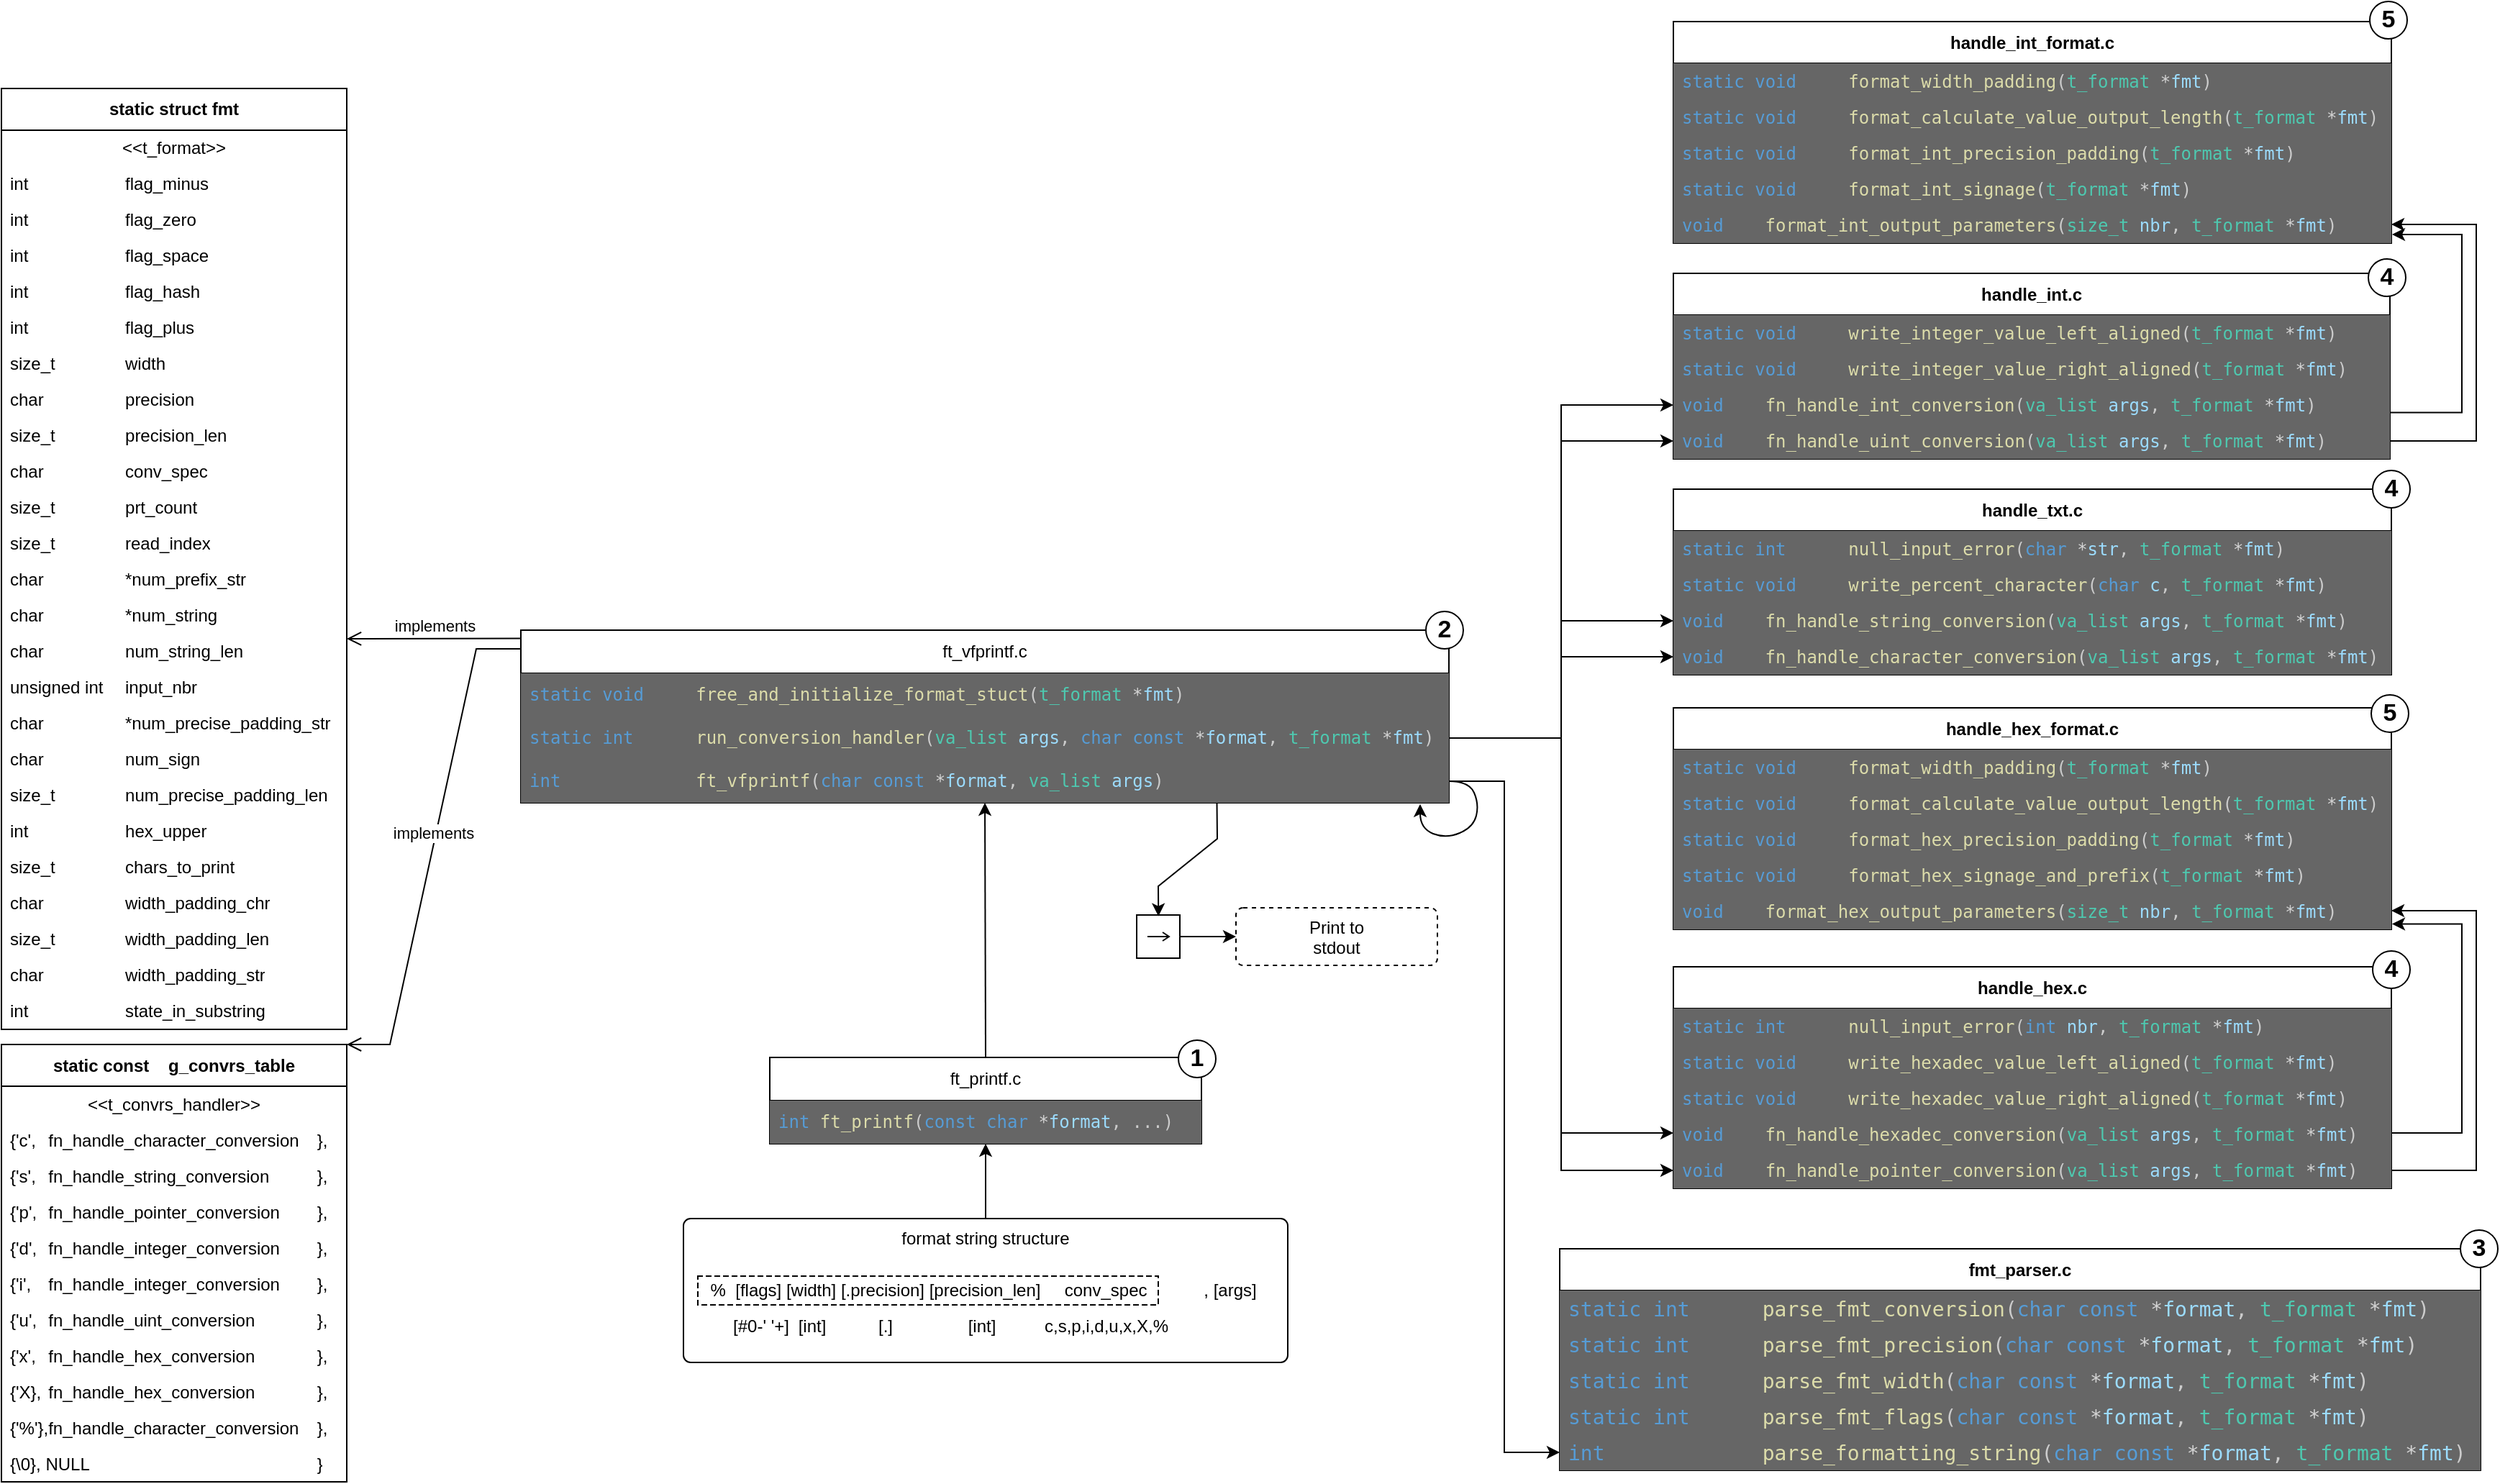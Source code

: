 <mxfile version="26.1.1">
  <diagram name="Page-1" id="G1yk8EyacOyrSoaexjZH">
    <mxGraphModel dx="2638" dy="2342" grid="1" gridSize="10" guides="1" tooltips="1" connect="1" arrows="1" fold="1" page="1" pageScale="1" pageWidth="1169" pageHeight="827" math="0" shadow="0">
      <root>
        <mxCell id="0" />
        <mxCell id="1" parent="0" />
        <mxCell id="Fnmf4eHU21fSswpdp9_N-9" value="static struct fmt" style="swimlane;fontStyle=1;align=center;verticalAlign=middle;childLayout=stackLayout;horizontal=1;startSize=29;horizontalStack=0;resizeParent=1;resizeParentMax=0;resizeLast=0;collapsible=0;marginBottom=0;html=1;whiteSpace=wrap;" parent="1" vertex="1">
          <mxGeometry x="370" y="-412.5" width="240" height="654" as="geometry" />
        </mxCell>
        <mxCell id="Fnmf4eHU21fSswpdp9_N-10" value="&amp;lt;&amp;lt;t_format&amp;gt;&amp;gt;" style="text;html=1;strokeColor=none;fillColor=none;align=center;verticalAlign=middle;spacingLeft=4;spacingRight=4;overflow=hidden;rotatable=0;points=[[0,0.5],[1,0.5]];portConstraint=eastwest;whiteSpace=wrap;" parent="Fnmf4eHU21fSswpdp9_N-9" vertex="1">
          <mxGeometry y="29" width="240" height="25" as="geometry" />
        </mxCell>
        <mxCell id="Fnmf4eHU21fSswpdp9_N-11" value="&lt;div&gt;int&lt;span style=&quot;white-space: pre;&quot;&gt;&#x9;&lt;span style=&quot;white-space: pre;&quot;&gt;&#x9;&lt;/span&gt;&lt;span style=&quot;white-space: pre;&quot;&gt;&#x9;&lt;/span&gt;&lt;/span&gt;flag_minus&lt;/div&gt;" style="text;html=1;strokeColor=none;fillColor=none;align=left;verticalAlign=middle;spacingLeft=4;spacingRight=4;overflow=hidden;rotatable=0;points=[[0,0.5],[1,0.5]];portConstraint=eastwest;whiteSpace=wrap;" parent="Fnmf4eHU21fSswpdp9_N-9" vertex="1">
          <mxGeometry y="54" width="240" height="25" as="geometry" />
        </mxCell>
        <mxCell id="Fnmf4eHU21fSswpdp9_N-21" value="int&lt;span style=&quot;white-space: pre;&quot;&gt;&#x9;&lt;span style=&quot;white-space: pre;&quot;&gt;&#x9;&lt;/span&gt;&lt;span style=&quot;white-space: pre;&quot;&gt;&#x9;&lt;/span&gt;&lt;/span&gt;flag_zero" style="text;html=1;strokeColor=none;fillColor=none;align=left;verticalAlign=middle;spacingLeft=4;spacingRight=4;overflow=hidden;rotatable=0;points=[[0,0.5],[1,0.5]];portConstraint=eastwest;whiteSpace=wrap;" parent="Fnmf4eHU21fSswpdp9_N-9" vertex="1">
          <mxGeometry y="79" width="240" height="25" as="geometry" />
        </mxCell>
        <mxCell id="Fnmf4eHU21fSswpdp9_N-20" value="int&lt;span style=&quot;white-space: pre;&quot;&gt;&#x9;&lt;span style=&quot;white-space: pre;&quot;&gt;&#x9;&lt;span style=&quot;white-space: pre;&quot;&gt;&#x9;&lt;/span&gt;&lt;/span&gt;&lt;/span&gt;flag_space" style="text;html=1;strokeColor=none;fillColor=none;align=left;verticalAlign=middle;spacingLeft=4;spacingRight=4;overflow=hidden;rotatable=0;points=[[0,0.5],[1,0.5]];portConstraint=eastwest;whiteSpace=wrap;" parent="Fnmf4eHU21fSswpdp9_N-9" vertex="1">
          <mxGeometry y="104" width="240" height="25" as="geometry" />
        </mxCell>
        <mxCell id="Fnmf4eHU21fSswpdp9_N-19" value="int&lt;span style=&quot;white-space: pre;&quot;&gt;&#x9;&lt;span style=&quot;white-space: pre;&quot;&gt;&#x9;&lt;span style=&quot;white-space: pre;&quot;&gt;&#x9;&lt;/span&gt;&lt;/span&gt;&lt;/span&gt;flag_hash" style="text;html=1;strokeColor=none;fillColor=none;align=left;verticalAlign=middle;spacingLeft=4;spacingRight=4;overflow=hidden;rotatable=0;points=[[0,0.5],[1,0.5]];portConstraint=eastwest;whiteSpace=wrap;" parent="Fnmf4eHU21fSswpdp9_N-9" vertex="1">
          <mxGeometry y="129" width="240" height="25" as="geometry" />
        </mxCell>
        <mxCell id="Fnmf4eHU21fSswpdp9_N-18" value="int&lt;span style=&quot;white-space: pre;&quot;&gt;&#x9;&lt;span style=&quot;white-space: pre;&quot;&gt;&#x9;&lt;/span&gt;&lt;span style=&quot;white-space: pre;&quot;&gt;&#x9;&lt;/span&gt;&lt;/span&gt;flag_plus" style="text;html=1;strokeColor=none;fillColor=none;align=left;verticalAlign=middle;spacingLeft=4;spacingRight=4;overflow=hidden;rotatable=0;points=[[0,0.5],[1,0.5]];portConstraint=eastwest;whiteSpace=wrap;" parent="Fnmf4eHU21fSswpdp9_N-9" vertex="1">
          <mxGeometry y="154" width="240" height="25" as="geometry" />
        </mxCell>
        <mxCell id="Fnmf4eHU21fSswpdp9_N-17" value="size_t&lt;span style=&quot;white-space: pre;&quot;&gt;&#x9;&lt;/span&gt;&lt;span style=&quot;white-space: pre;&quot;&gt;&#x9;&lt;/span&gt;width" style="text;html=1;strokeColor=none;fillColor=none;align=left;verticalAlign=middle;spacingLeft=4;spacingRight=4;overflow=hidden;rotatable=0;points=[[0,0.5],[1,0.5]];portConstraint=eastwest;whiteSpace=wrap;" parent="Fnmf4eHU21fSswpdp9_N-9" vertex="1">
          <mxGeometry y="179" width="240" height="25" as="geometry" />
        </mxCell>
        <mxCell id="Fnmf4eHU21fSswpdp9_N-16" value="char&lt;span style=&quot;white-space: pre;&quot;&gt;&#x9;&lt;/span&gt;&lt;span style=&quot;white-space: pre;&quot;&gt;&#x9;&lt;span style=&quot;white-space: pre;&quot;&gt;&#x9;&lt;/span&gt;&lt;/span&gt;precision" style="text;html=1;strokeColor=none;fillColor=none;align=left;verticalAlign=middle;spacingLeft=4;spacingRight=4;overflow=hidden;rotatable=0;points=[[0,0.5],[1,0.5]];portConstraint=eastwest;whiteSpace=wrap;" parent="Fnmf4eHU21fSswpdp9_N-9" vertex="1">
          <mxGeometry y="204" width="240" height="25" as="geometry" />
        </mxCell>
        <mxCell id="Fnmf4eHU21fSswpdp9_N-15" value="size_t&lt;span style=&quot;white-space: pre;&quot;&gt;&#x9;&lt;/span&gt;&lt;span style=&quot;white-space: pre;&quot;&gt;&#x9;&lt;/span&gt;precision_len" style="text;html=1;strokeColor=none;fillColor=none;align=left;verticalAlign=middle;spacingLeft=4;spacingRight=4;overflow=hidden;rotatable=0;points=[[0,0.5],[1,0.5]];portConstraint=eastwest;whiteSpace=wrap;" parent="Fnmf4eHU21fSswpdp9_N-9" vertex="1">
          <mxGeometry y="229" width="240" height="25" as="geometry" />
        </mxCell>
        <mxCell id="Fnmf4eHU21fSswpdp9_N-14" value="char&lt;span style=&quot;white-space: pre;&quot;&gt;&#x9;&lt;span style=&quot;white-space: pre;&quot;&gt;&#x9;&lt;/span&gt;&lt;/span&gt;&lt;span style=&quot;white-space: pre;&quot;&gt;&#x9;&lt;/span&gt;conv_spec" style="text;html=1;strokeColor=none;fillColor=none;align=left;verticalAlign=middle;spacingLeft=4;spacingRight=4;overflow=hidden;rotatable=0;points=[[0,0.5],[1,0.5]];portConstraint=eastwest;whiteSpace=wrap;" parent="Fnmf4eHU21fSswpdp9_N-9" vertex="1">
          <mxGeometry y="254" width="240" height="25" as="geometry" />
        </mxCell>
        <mxCell id="Fnmf4eHU21fSswpdp9_N-13" value="size_t&lt;span style=&quot;white-space: pre;&quot;&gt;&#x9;&lt;span style=&quot;white-space: pre;&quot;&gt;&#x9;&lt;/span&gt;&lt;/span&gt;prt_count" style="text;html=1;strokeColor=none;fillColor=none;align=left;verticalAlign=middle;spacingLeft=4;spacingRight=4;overflow=hidden;rotatable=0;points=[[0,0.5],[1,0.5]];portConstraint=eastwest;whiteSpace=wrap;" parent="Fnmf4eHU21fSswpdp9_N-9" vertex="1">
          <mxGeometry y="279" width="240" height="25" as="geometry" />
        </mxCell>
        <mxCell id="Fnmf4eHU21fSswpdp9_N-22" value="size_t&lt;span style=&quot;white-space: pre;&quot;&gt;&#x9;&lt;/span&gt;&lt;span style=&quot;white-space: pre;&quot;&gt;&#x9;&lt;/span&gt;read_index" style="text;html=1;strokeColor=none;fillColor=none;align=left;verticalAlign=middle;spacingLeft=4;spacingRight=4;overflow=hidden;rotatable=0;points=[[0,0.5],[1,0.5]];portConstraint=eastwest;whiteSpace=wrap;" parent="Fnmf4eHU21fSswpdp9_N-9" vertex="1">
          <mxGeometry y="304" width="240" height="25" as="geometry" />
        </mxCell>
        <mxCell id="Fnmf4eHU21fSswpdp9_N-23" value="char&lt;span style=&quot;white-space: pre;&quot;&gt;&#x9;&lt;/span&gt;&lt;span style=&quot;white-space: pre;&quot;&gt;&#x9;&lt;span style=&quot;white-space: pre;&quot;&gt;&#x9;&lt;/span&gt;&lt;/span&gt;*num_prefix_str" style="text;html=1;strokeColor=none;fillColor=none;align=left;verticalAlign=middle;spacingLeft=4;spacingRight=4;overflow=hidden;rotatable=0;points=[[0,0.5],[1,0.5]];portConstraint=eastwest;whiteSpace=wrap;" parent="Fnmf4eHU21fSswpdp9_N-9" vertex="1">
          <mxGeometry y="329" width="240" height="25" as="geometry" />
        </mxCell>
        <mxCell id="Fnmf4eHU21fSswpdp9_N-24" value="char&lt;span style=&quot;white-space: pre;&quot;&gt;&#x9;&lt;span style=&quot;white-space: pre;&quot;&gt;&#x9;&lt;/span&gt;&lt;/span&gt;&lt;span style=&quot;white-space: pre;&quot;&gt;&#x9;&lt;/span&gt;*num_string" style="text;html=1;strokeColor=none;fillColor=none;align=left;verticalAlign=middle;spacingLeft=4;spacingRight=4;overflow=hidden;rotatable=0;points=[[0,0.5],[1,0.5]];portConstraint=eastwest;whiteSpace=wrap;" parent="Fnmf4eHU21fSswpdp9_N-9" vertex="1">
          <mxGeometry y="354" width="240" height="25" as="geometry" />
        </mxCell>
        <mxCell id="Fnmf4eHU21fSswpdp9_N-25" value="char&lt;span style=&quot;white-space: pre;&quot;&gt;&#x9;&lt;/span&gt;&lt;span style=&quot;white-space: pre;&quot;&gt;&#x9;&lt;span style=&quot;white-space: pre;&quot;&gt;&#x9;&lt;/span&gt;n&lt;/span&gt;um_string_len" style="text;html=1;strokeColor=none;fillColor=none;align=left;verticalAlign=middle;spacingLeft=4;spacingRight=4;overflow=hidden;rotatable=0;points=[[0,0.5],[1,0.5]];portConstraint=eastwest;whiteSpace=wrap;" parent="Fnmf4eHU21fSswpdp9_N-9" vertex="1">
          <mxGeometry y="379" width="240" height="25" as="geometry" />
        </mxCell>
        <mxCell id="Fnmf4eHU21fSswpdp9_N-27" value="unsigned int&lt;span style=&quot;white-space: pre;&quot;&gt;&#x9;&lt;/span&gt;input_nbr" style="text;html=1;strokeColor=none;fillColor=none;align=left;verticalAlign=middle;spacingLeft=4;spacingRight=4;overflow=hidden;rotatable=0;points=[[0,0.5],[1,0.5]];portConstraint=eastwest;whiteSpace=wrap;" parent="Fnmf4eHU21fSswpdp9_N-9" vertex="1">
          <mxGeometry y="404" width="240" height="25" as="geometry" />
        </mxCell>
        <mxCell id="Fnmf4eHU21fSswpdp9_N-28" value="char&lt;span style=&quot;white-space: pre;&quot;&gt;&#x9;&lt;/span&gt;&lt;span style=&quot;white-space: pre;&quot;&gt;&#x9;&lt;/span&gt;&lt;span style=&quot;white-space: pre;&quot;&gt;&#x9;&lt;/span&gt;*num_precise_padding_str" style="text;html=1;strokeColor=none;fillColor=none;align=left;verticalAlign=middle;spacingLeft=4;spacingRight=4;overflow=hidden;rotatable=0;points=[[0,0.5],[1,0.5]];portConstraint=eastwest;whiteSpace=wrap;" parent="Fnmf4eHU21fSswpdp9_N-9" vertex="1">
          <mxGeometry y="429" width="240" height="25" as="geometry" />
        </mxCell>
        <mxCell id="Fnmf4eHU21fSswpdp9_N-31" value="char&lt;span style=&quot;white-space: pre;&quot;&gt;&#x9;&lt;/span&gt;&lt;span style=&quot;white-space: pre;&quot;&gt;&#x9;&lt;/span&gt;&lt;span style=&quot;white-space: pre;&quot;&gt;&#x9;&lt;/span&gt;num_sign" style="text;html=1;strokeColor=none;fillColor=none;align=left;verticalAlign=middle;spacingLeft=4;spacingRight=4;overflow=hidden;rotatable=0;points=[[0,0.5],[1,0.5]];portConstraint=eastwest;whiteSpace=wrap;" parent="Fnmf4eHU21fSswpdp9_N-9" vertex="1">
          <mxGeometry y="454" width="240" height="25" as="geometry" />
        </mxCell>
        <mxCell id="Fnmf4eHU21fSswpdp9_N-29" value="size_t&lt;span style=&quot;white-space: pre;&quot;&gt;&#x9;&lt;/span&gt;&lt;span style=&quot;white-space: pre;&quot;&gt;&#x9;&lt;/span&gt;num_precise_padding_len" style="text;html=1;strokeColor=none;fillColor=none;align=left;verticalAlign=middle;spacingLeft=4;spacingRight=4;overflow=hidden;rotatable=0;points=[[0,0.5],[1,0.5]];portConstraint=eastwest;whiteSpace=wrap;" parent="Fnmf4eHU21fSswpdp9_N-9" vertex="1">
          <mxGeometry y="479" width="240" height="25" as="geometry" />
        </mxCell>
        <mxCell id="Fnmf4eHU21fSswpdp9_N-30" value="int&lt;span style=&quot;white-space: pre;&quot;&gt;&#x9;&lt;/span&gt;&lt;span style=&quot;white-space: pre;&quot;&gt;&#x9;&lt;/span&gt;&lt;span style=&quot;white-space: pre;&quot;&gt;&#x9;&lt;/span&gt;hex_upper" style="text;html=1;strokeColor=none;fillColor=none;align=left;verticalAlign=middle;spacingLeft=4;spacingRight=4;overflow=hidden;rotatable=0;points=[[0,0.5],[1,0.5]];portConstraint=eastwest;whiteSpace=wrap;" parent="Fnmf4eHU21fSswpdp9_N-9" vertex="1">
          <mxGeometry y="504" width="240" height="25" as="geometry" />
        </mxCell>
        <mxCell id="Fnmf4eHU21fSswpdp9_N-32" value="size_t&lt;span style=&quot;white-space: pre;&quot;&gt;&#x9;&lt;/span&gt;&lt;span style=&quot;white-space: pre;&quot;&gt;&#x9;&lt;/span&gt;chars_to_print" style="text;html=1;strokeColor=none;fillColor=none;align=left;verticalAlign=middle;spacingLeft=4;spacingRight=4;overflow=hidden;rotatable=0;points=[[0,0.5],[1,0.5]];portConstraint=eastwest;whiteSpace=wrap;" parent="Fnmf4eHU21fSswpdp9_N-9" vertex="1">
          <mxGeometry y="529" width="240" height="25" as="geometry" />
        </mxCell>
        <mxCell id="Fnmf4eHU21fSswpdp9_N-33" value="char&lt;span style=&quot;white-space: pre;&quot;&gt;&#x9;&lt;/span&gt;&lt;span style=&quot;white-space: pre;&quot;&gt;&#x9;&lt;/span&gt;&lt;span style=&quot;white-space: pre;&quot;&gt;&#x9;&lt;/span&gt;width_padding_chr" style="text;html=1;strokeColor=none;fillColor=none;align=left;verticalAlign=middle;spacingLeft=4;spacingRight=4;overflow=hidden;rotatable=0;points=[[0,0.5],[1,0.5]];portConstraint=eastwest;whiteSpace=wrap;" parent="Fnmf4eHU21fSswpdp9_N-9" vertex="1">
          <mxGeometry y="554" width="240" height="25" as="geometry" />
        </mxCell>
        <mxCell id="Fnmf4eHU21fSswpdp9_N-34" value="size_t&lt;span style=&quot;white-space: pre;&quot;&gt;&#x9;&lt;/span&gt;&lt;span style=&quot;white-space: pre;&quot;&gt;&#x9;&lt;/span&gt;width_padding_len" style="text;html=1;strokeColor=none;fillColor=none;align=left;verticalAlign=middle;spacingLeft=4;spacingRight=4;overflow=hidden;rotatable=0;points=[[0,0.5],[1,0.5]];portConstraint=eastwest;whiteSpace=wrap;" parent="Fnmf4eHU21fSswpdp9_N-9" vertex="1">
          <mxGeometry y="579" width="240" height="25" as="geometry" />
        </mxCell>
        <mxCell id="Fnmf4eHU21fSswpdp9_N-35" value="char&lt;span style=&quot;white-space: pre;&quot;&gt;&#x9;&lt;/span&gt;&lt;span style=&quot;white-space: pre;&quot;&gt;&#x9;&lt;/span&gt;&lt;span style=&quot;white-space: pre;&quot;&gt;&#x9;&lt;/span&gt;width_padding_str" style="text;html=1;strokeColor=none;fillColor=none;align=left;verticalAlign=middle;spacingLeft=4;spacingRight=4;overflow=hidden;rotatable=0;points=[[0,0.5],[1,0.5]];portConstraint=eastwest;whiteSpace=wrap;" parent="Fnmf4eHU21fSswpdp9_N-9" vertex="1">
          <mxGeometry y="604" width="240" height="25" as="geometry" />
        </mxCell>
        <mxCell id="N5HwehAgaeZY_FFgqlmb-3" value="int&lt;span style=&quot;white-space: pre;&quot;&gt;&#x9;&lt;/span&gt;&lt;span style=&quot;white-space: pre;&quot;&gt;&#x9;&lt;/span&gt;&lt;span style=&quot;white-space: pre;&quot;&gt;&#x9;&lt;/span&gt;state_in_substring" style="text;html=1;strokeColor=none;fillColor=none;align=left;verticalAlign=middle;spacingLeft=4;spacingRight=4;overflow=hidden;rotatable=0;points=[[0,0.5],[1,0.5]];portConstraint=eastwest;whiteSpace=wrap;" vertex="1" parent="Fnmf4eHU21fSswpdp9_N-9">
          <mxGeometry y="629" width="240" height="25" as="geometry" />
        </mxCell>
        <mxCell id="Fnmf4eHU21fSswpdp9_N-49" value="" style="group" parent="1" vertex="1" connectable="0">
          <mxGeometry x="844" y="373" width="420" height="100" as="geometry" />
        </mxCell>
        <mxCell id="Fnmf4eHU21fSswpdp9_N-39" value="format string structure" style="html=1;align=center;verticalAlign=top;rounded=1;absoluteArcSize=1;arcSize=10;dashed=0;whiteSpace=wrap;" parent="Fnmf4eHU21fSswpdp9_N-49" vertex="1">
          <mxGeometry width="420" height="100" as="geometry" />
        </mxCell>
        <mxCell id="Fnmf4eHU21fSswpdp9_N-42" value="%&amp;nbsp; [flags] [width] [.precision] [precision_len]&amp;nbsp; &amp;nbsp; &amp;nbsp;conv_spec" style="shape=partialRectangle;html=1;top=1;align=center;dashed=1;" parent="Fnmf4eHU21fSswpdp9_N-49" vertex="1">
          <mxGeometry x="10" y="40" width="320" height="20" as="geometry" />
        </mxCell>
        <mxCell id="Fnmf4eHU21fSswpdp9_N-43" value="&lt;span style=&quot;text-align: left; text-wrap-mode: nowrap;&quot;&gt;[#0-&#39; &#39;+]&lt;/span&gt;" style="text;html=1;align=center;verticalAlign=middle;whiteSpace=wrap;rounded=0;" parent="Fnmf4eHU21fSswpdp9_N-49" vertex="1">
          <mxGeometry x="24" y="60" width="60" height="30" as="geometry" />
        </mxCell>
        <mxCell id="Fnmf4eHU21fSswpdp9_N-44" value="[int]" style="text;html=1;align=center;verticalAlign=middle;whiteSpace=wrap;rounded=0;" parent="Fnmf4eHU21fSswpdp9_N-49" vertex="1">
          <mxGeometry x="74" y="60" width="31" height="30" as="geometry" />
        </mxCell>
        <mxCell id="Fnmf4eHU21fSswpdp9_N-45" value="[.]" style="text;html=1;align=center;verticalAlign=middle;whiteSpace=wrap;rounded=0;" parent="Fnmf4eHU21fSswpdp9_N-49" vertex="1">
          <mxGeometry x="125" y="60" width="31" height="30" as="geometry" />
        </mxCell>
        <mxCell id="Fnmf4eHU21fSswpdp9_N-46" value="[int]" style="text;html=1;align=center;verticalAlign=middle;whiteSpace=wrap;rounded=0;" parent="Fnmf4eHU21fSswpdp9_N-49" vertex="1">
          <mxGeometry x="192" y="60" width="31" height="30" as="geometry" />
        </mxCell>
        <mxCell id="Fnmf4eHU21fSswpdp9_N-47" value="c,s,p,i,d,u,x,X,%" style="text;html=1;align=center;verticalAlign=middle;whiteSpace=wrap;rounded=0;" parent="Fnmf4eHU21fSswpdp9_N-49" vertex="1">
          <mxGeometry x="255.5" y="60" width="75.5" height="30" as="geometry" />
        </mxCell>
        <mxCell id="Fnmf4eHU21fSswpdp9_N-48" value=", [args]" style="text;html=1;align=center;verticalAlign=middle;whiteSpace=wrap;rounded=0;" parent="Fnmf4eHU21fSswpdp9_N-49" vertex="1">
          <mxGeometry x="350" y="35" width="60" height="30" as="geometry" />
        </mxCell>
        <mxCell id="Fnmf4eHU21fSswpdp9_N-50" value="ft_printf.c" style="swimlane;fontStyle=0;childLayout=stackLayout;horizontal=1;startSize=30;horizontalStack=0;resizeParent=1;resizeParentMax=0;resizeLast=0;collapsible=1;marginBottom=0;whiteSpace=wrap;html=1;" parent="1" vertex="1">
          <mxGeometry x="904" y="261" width="300" height="60" as="geometry">
            <mxRectangle x="625" y="420" width="90" height="30" as="alternateBounds" />
          </mxGeometry>
        </mxCell>
        <mxCell id="Fnmf4eHU21fSswpdp9_N-51" value="&lt;div style=&quot;color: rgb(204, 204, 204); font-family: &amp;quot;Droid Sans Mono&amp;quot;, &amp;quot;monospace&amp;quot;, monospace; line-height: 19px; white-space: pre;&quot;&gt;&lt;font&gt;&lt;span style=&quot;color: rgb(86, 156, 214);&quot;&gt;int&lt;/span&gt; &lt;span style=&quot;color: rgb(220, 220, 170);&quot;&gt;ft_printf&lt;/span&gt;(&lt;span style=&quot;color: rgb(86, 156, 214);&quot;&gt;const&lt;/span&gt; &lt;span style=&quot;color: rgb(86, 156, 214);&quot;&gt;char&lt;/span&gt; &lt;span style=&quot;color: rgb(212, 212, 212);&quot;&gt;*&lt;/span&gt;&lt;span style=&quot;color: rgb(156, 220, 254);&quot;&gt;format&lt;/span&gt;, ...)&lt;/font&gt;&lt;/div&gt;" style="text;strokeColor=none;fillColor=#666666;align=left;verticalAlign=middle;spacingLeft=4;spacingRight=4;overflow=hidden;points=[[0,0.5],[1,0.5]];portConstraint=eastwest;rotatable=0;whiteSpace=wrap;html=1;labelBackgroundColor=none;" parent="Fnmf4eHU21fSswpdp9_N-50" vertex="1">
          <mxGeometry y="30" width="300" height="30" as="geometry" />
        </mxCell>
        <mxCell id="Fnmf4eHU21fSswpdp9_N-54" value="" style="endArrow=classic;html=1;rounded=0;entryX=0.5;entryY=1;entryDx=0;entryDy=0;exitX=0.5;exitY=0;exitDx=0;exitDy=0;endFill=1;" parent="1" source="Fnmf4eHU21fSswpdp9_N-39" target="Fnmf4eHU21fSswpdp9_N-50" edge="1">
          <mxGeometry width="50" height="50" relative="1" as="geometry">
            <mxPoint x="1334" y="205" as="sourcePoint" />
            <mxPoint x="1384" y="155" as="targetPoint" />
          </mxGeometry>
        </mxCell>
        <mxCell id="Fnmf4eHU21fSswpdp9_N-55" value="ft_vfprintf.c" style="swimlane;fontStyle=0;childLayout=stackLayout;horizontal=1;startSize=30;horizontalStack=0;resizeParent=1;resizeParentMax=0;resizeLast=0;collapsible=1;marginBottom=0;whiteSpace=wrap;html=1;align=center;" parent="1" vertex="1">
          <mxGeometry x="731" y="-36" width="645" height="120" as="geometry">
            <mxRectangle x="620" y="280" width="100" height="30" as="alternateBounds" />
          </mxGeometry>
        </mxCell>
        <mxCell id="Fnmf4eHU21fSswpdp9_N-59" value="&lt;div style=&quot;color: rgb(204, 204, 204); font-family: &amp;quot;Droid Sans Mono&amp;quot;, &amp;quot;monospace&amp;quot;, monospace; line-height: 19px; white-space: pre;&quot;&gt;&lt;font&gt;&lt;span style=&quot;color: rgb(86, 156, 214);&quot;&gt;static void&lt;span style=&quot;white-space: pre;&quot;&gt;&#x9;&lt;/span&gt;&lt;/span&gt;&lt;span style=&quot;color: rgb(220, 220, 170);&quot;&gt;free_and_initialize_format_stuct&lt;/span&gt;(&lt;span style=&quot;color: rgb(78, 201, 176);&quot;&gt;t_format&lt;/span&gt; &lt;span style=&quot;color: rgb(212, 212, 212);&quot;&gt;*&lt;/span&gt;&lt;span style=&quot;color: rgb(156, 220, 254);&quot;&gt;fmt&lt;/span&gt;)&lt;/font&gt;&lt;/div&gt;" style="text;strokeColor=none;fillColor=#666666;align=left;verticalAlign=middle;spacingLeft=4;spacingRight=4;overflow=hidden;points=[[0,0.5],[1,0.5]];portConstraint=eastwest;rotatable=0;whiteSpace=wrap;html=1;labelBackgroundColor=none;" parent="Fnmf4eHU21fSswpdp9_N-55" vertex="1">
          <mxGeometry y="30" width="645" height="30" as="geometry" />
        </mxCell>
        <mxCell id="Fnmf4eHU21fSswpdp9_N-58" value="&lt;div style=&quot;color: rgb(204, 204, 204); font-family: &amp;quot;Droid Sans Mono&amp;quot;, &amp;quot;monospace&amp;quot;, monospace; line-height: 19px; white-space: pre;&quot;&gt;&lt;div style=&quot;&quot;&gt;&lt;font&gt;&lt;span style=&quot;color: rgb(86, 156, 214);&quot;&gt;static&lt;/span&gt; &lt;span style=&quot;color: rgb(86, 156, 214);&quot;&gt;int&lt;/span&gt;  &lt;span style=&quot;white-space: pre;&quot;&gt;&#x9;&lt;/span&gt;&lt;span style=&quot;color: rgb(220, 220, 170);&quot;&gt;run_conversion_handler&lt;/span&gt;(&lt;span style=&quot;color: rgb(78, 201, 176);&quot;&gt;va_list&lt;/span&gt; &lt;span style=&quot;color: rgb(156, 220, 254);&quot;&gt;args&lt;/span&gt;, &lt;/font&gt;&lt;span style=&quot;background-color: transparent; color: rgb(86, 156, 214);&quot;&gt;char&lt;/span&gt;&lt;span style=&quot;background-color: transparent;&quot;&gt; &lt;/span&gt;&lt;span style=&quot;background-color: transparent; color: rgb(86, 156, 214);&quot;&gt;const&lt;/span&gt;&lt;span style=&quot;background-color: transparent;&quot;&gt; &lt;/span&gt;&lt;span style=&quot;background-color: transparent; color: rgb(212, 212, 212);&quot;&gt;*&lt;/span&gt;&lt;span style=&quot;background-color: transparent; color: rgb(156, 220, 254);&quot;&gt;format&lt;/span&gt;&lt;span style=&quot;background-color: transparent;&quot;&gt;, &lt;/span&gt;&lt;span style=&quot;background-color: transparent; color: rgb(78, 201, 176);&quot;&gt;t_format&lt;/span&gt;&lt;span style=&quot;background-color: transparent;&quot;&gt; &lt;/span&gt;&lt;span style=&quot;background-color: transparent; color: rgb(212, 212, 212);&quot;&gt;*&lt;/span&gt;&lt;span style=&quot;background-color: transparent; color: rgb(156, 220, 254);&quot;&gt;fmt&lt;/span&gt;&lt;span style=&quot;background-color: transparent;&quot;&gt;)&lt;/span&gt;&lt;/div&gt;&lt;/div&gt;" style="text;strokeColor=none;fillColor=#666666;align=left;verticalAlign=middle;spacingLeft=4;spacingRight=4;overflow=hidden;points=[[0,0.5],[1,0.5]];portConstraint=eastwest;rotatable=0;whiteSpace=wrap;html=1;labelBackgroundColor=none;" parent="Fnmf4eHU21fSswpdp9_N-55" vertex="1">
          <mxGeometry y="60" width="645" height="30" as="geometry" />
        </mxCell>
        <mxCell id="Fnmf4eHU21fSswpdp9_N-56" value="&lt;div style=&quot;color: rgb(204, 204, 204); font-family: &amp;quot;Droid Sans Mono&amp;quot;, &amp;quot;monospace&amp;quot;, monospace; font-weight: normal; line-height: 19px; white-space: pre;&quot;&gt;&lt;div style=&quot;&quot;&gt;&lt;font&gt;&lt;span style=&quot;color: rgb(86, 156, 214);&quot;&gt;int&lt;span style=&quot;white-space: pre;&quot;&gt;&#x9;&lt;span style=&quot;white-space: pre;&quot;&gt;&#x9;&lt;/span&gt;&lt;/span&gt;&lt;/span&gt;&lt;span style=&quot;color: rgb(220, 220, 170);&quot;&gt;ft_vfprintf&lt;/span&gt;&lt;span style=&quot;color: rgb(204, 204, 204);&quot;&gt;(&lt;/span&gt;&lt;span style=&quot;color: rgb(86, 156, 214);&quot;&gt;char&lt;/span&gt;&lt;span style=&quot;color: rgb(204, 204, 204);&quot;&gt; &lt;/span&gt;&lt;span style=&quot;color: rgb(86, 156, 214);&quot;&gt;const&lt;/span&gt;&lt;span style=&quot;color: rgb(204, 204, 204);&quot;&gt; &lt;/span&gt;&lt;span style=&quot;color: rgb(212, 212, 212);&quot;&gt;*&lt;/span&gt;&lt;span style=&quot;color: rgb(156, 220, 254);&quot;&gt;format&lt;/span&gt;&lt;span style=&quot;color: rgb(204, 204, 204);&quot;&gt;, &lt;/span&gt;&lt;span style=&quot;color: rgb(78, 201, 176);&quot;&gt;va_list&lt;/span&gt;&lt;span style=&quot;color: rgb(204, 204, 204);&quot;&gt; &lt;/span&gt;&lt;span style=&quot;color: rgb(156, 220, 254);&quot;&gt;args&lt;/span&gt;&lt;span style=&quot;color: rgb(204, 204, 204);&quot;&gt;)&lt;/span&gt;&lt;/font&gt;&lt;/div&gt;&lt;/div&gt;" style="text;strokeColor=none;fillColor=#666666;align=left;verticalAlign=middle;spacingLeft=4;spacingRight=4;overflow=hidden;points=[[0,0.5],[1,0.5]];portConstraint=eastwest;rotatable=0;whiteSpace=wrap;html=1;labelBackgroundColor=none;" parent="Fnmf4eHU21fSswpdp9_N-55" vertex="1">
          <mxGeometry y="90" width="645" height="30" as="geometry" />
        </mxCell>
        <mxCell id="zrtuEdqJ6DMlUGbMzjEm-1" value="" style="curved=1;endArrow=classic;html=1;rounded=0;entryX=0.969;entryY=1.031;entryDx=0;entryDy=0;entryPerimeter=0;exitX=1;exitY=0.5;exitDx=0;exitDy=0;" parent="Fnmf4eHU21fSswpdp9_N-55" source="Fnmf4eHU21fSswpdp9_N-56" target="Fnmf4eHU21fSswpdp9_N-56" edge="1">
          <mxGeometry width="50" height="50" relative="1" as="geometry">
            <mxPoint x="595" y="332" as="sourcePoint" />
            <mxPoint x="645" y="282" as="targetPoint" />
            <Array as="points">
              <mxPoint x="659" y="105" />
              <mxPoint x="666" y="121" />
              <mxPoint x="662" y="137" />
              <mxPoint x="643" y="145" />
              <mxPoint x="625" y="138" />
            </Array>
          </mxGeometry>
        </mxCell>
        <mxCell id="Fnmf4eHU21fSswpdp9_N-63" value="" style="endArrow=classic;html=1;rounded=0;entryX=0.5;entryY=1;entryDx=0;entryDy=0;exitX=0.5;exitY=0;exitDx=0;exitDy=0;endFill=1;" parent="1" source="Fnmf4eHU21fSswpdp9_N-50" target="Fnmf4eHU21fSswpdp9_N-55" edge="1">
          <mxGeometry width="50" height="50" relative="1" as="geometry">
            <mxPoint x="966" y="-98" as="sourcePoint" />
            <mxPoint x="861" y="-188" as="targetPoint" />
          </mxGeometry>
        </mxCell>
        <mxCell id="Fnmf4eHU21fSswpdp9_N-64" value="implements" style="endArrow=open;startArrow=none;endFill=0;startFill=0;endSize=8;html=1;verticalAlign=bottom;labelBackgroundColor=none;strokeWidth=1;rounded=0;exitX=0;exitY=0.048;exitDx=0;exitDy=0;entryX=1;entryY=0.5;entryDx=0;entryDy=0;exitPerimeter=0;" parent="1" source="Fnmf4eHU21fSswpdp9_N-55" edge="1">
          <mxGeometry width="160" relative="1" as="geometry">
            <mxPoint x="470" y="353" as="sourcePoint" />
            <mxPoint x="610.0" y="-30" as="targetPoint" />
          </mxGeometry>
        </mxCell>
        <mxCell id="zrtuEdqJ6DMlUGbMzjEm-2" value="fmt_parser.c" style="swimlane;fontStyle=1;align=center;verticalAlign=middle;childLayout=stackLayout;horizontal=1;startSize=29;horizontalStack=0;resizeParent=1;resizeParentMax=0;resizeLast=0;collapsible=0;marginBottom=0;html=1;whiteSpace=wrap;" parent="1" vertex="1">
          <mxGeometry x="1453" y="394" width="640" height="154" as="geometry" />
        </mxCell>
        <mxCell id="zrtuEdqJ6DMlUGbMzjEm-7" value="&lt;div style=&quot;font-family: &amp;quot;Droid Sans Mono&amp;quot;, &amp;quot;monospace&amp;quot;, monospace; font-size: 14px; line-height: 19px; white-space: pre;&quot;&gt;&lt;span&gt;&lt;span style=&quot;color: rgb(86, 156, 214);&quot;&gt;static&lt;/span&gt;&lt;font color=&quot;#cccccc&quot;&gt; &lt;/font&gt;&lt;span style=&quot;color: rgb(86, 156, 214);&quot;&gt;int&lt;span style=&quot;white-space: pre;&quot;&gt;&#x9;&lt;/span&gt;&lt;/span&gt;&lt;span style=&quot;color: rgb(220, 220, 170);&quot;&gt;parse_fmt_conversion&lt;/span&gt;&lt;font color=&quot;#cccccc&quot;&gt;(&lt;/font&gt;&lt;span style=&quot;color: rgb(86, 156, 214);&quot;&gt;char&lt;/span&gt;&lt;font color=&quot;#cccccc&quot;&gt; &lt;/font&gt;&lt;span style=&quot;color: rgb(86, 156, 214);&quot;&gt;const&lt;/span&gt;&lt;font color=&quot;#cccccc&quot;&gt; &lt;/font&gt;&lt;span style=&quot;color: rgb(212, 212, 212);&quot;&gt;*&lt;/span&gt;&lt;span style=&quot;color: rgb(156, 220, 254);&quot;&gt;format&lt;/span&gt;&lt;font color=&quot;#cccccc&quot;&gt;, &lt;/font&gt;&lt;span style=&quot;color: rgb(78, 201, 176);&quot;&gt;t_format&lt;/span&gt;&lt;font color=&quot;#cccccc&quot;&gt; &lt;/font&gt;&lt;span style=&quot;color: rgb(212, 212, 212);&quot;&gt;*&lt;/span&gt;&lt;span style=&quot;color: rgb(156, 220, 254);&quot;&gt;fmt&lt;/span&gt;&lt;font color=&quot;#cccccc&quot;&gt;)&lt;/font&gt;&lt;/span&gt;&lt;/div&gt;" style="text;html=1;strokeColor=none;fillColor=#666666;align=left;verticalAlign=middle;spacingLeft=4;spacingRight=4;overflow=hidden;rotatable=0;points=[[0,0.5],[1,0.5]];portConstraint=eastwest;whiteSpace=wrap;" parent="zrtuEdqJ6DMlUGbMzjEm-2" vertex="1">
          <mxGeometry y="29" width="640" height="25" as="geometry" />
        </mxCell>
        <mxCell id="zrtuEdqJ6DMlUGbMzjEm-6" value="&lt;div style=&quot;color: rgb(204, 204, 204); font-family: &amp;quot;Droid Sans Mono&amp;quot;, &amp;quot;monospace&amp;quot;, monospace; font-size: 14px; line-height: 19px; white-space: pre;&quot;&gt;&lt;span&gt;&lt;span style=&quot;color: rgb(86, 156, 214);&quot;&gt;static&lt;/span&gt; &lt;span style=&quot;color: rgb(86, 156, 214);&quot;&gt;int&lt;span style=&quot;white-space: pre;&quot;&gt;&#x9;&lt;/span&gt;&lt;/span&gt;&lt;span style=&quot;color: rgb(220, 220, 170);&quot;&gt;parse_fmt_precision&lt;/span&gt;(&lt;span style=&quot;color: rgb(86, 156, 214);&quot;&gt;char&lt;/span&gt; &lt;span style=&quot;color: rgb(86, 156, 214);&quot;&gt;const&lt;/span&gt; &lt;span style=&quot;color: rgb(212, 212, 212);&quot;&gt;*&lt;/span&gt;&lt;span style=&quot;color: rgb(156, 220, 254);&quot;&gt;format&lt;/span&gt;, &lt;span style=&quot;color: rgb(78, 201, 176);&quot;&gt;t_format&lt;/span&gt; &lt;span style=&quot;color: rgb(212, 212, 212);&quot;&gt;*&lt;/span&gt;&lt;span style=&quot;color: rgb(156, 220, 254);&quot;&gt;fmt&lt;/span&gt;)&lt;/span&gt;&lt;/div&gt;" style="text;html=1;strokeColor=none;fillColor=#666666;align=left;verticalAlign=middle;spacingLeft=4;spacingRight=4;overflow=hidden;rotatable=0;points=[[0,0.5],[1,0.5]];portConstraint=eastwest;whiteSpace=wrap;" parent="zrtuEdqJ6DMlUGbMzjEm-2" vertex="1">
          <mxGeometry y="54" width="640" height="25" as="geometry" />
        </mxCell>
        <mxCell id="zrtuEdqJ6DMlUGbMzjEm-5" value="&lt;div style=&quot;color: rgb(204, 204, 204); font-family: &amp;quot;Droid Sans Mono&amp;quot;, &amp;quot;monospace&amp;quot;, monospace; font-size: 14px; line-height: 19px; white-space: pre;&quot;&gt;&lt;span&gt;&lt;span style=&quot;color: rgb(86, 156, 214);&quot;&gt;static&lt;/span&gt; &lt;span style=&quot;color: rgb(86, 156, 214);&quot;&gt;int&lt;span style=&quot;white-space: pre;&quot;&gt;&#x9;&lt;/span&gt;&lt;/span&gt;&lt;span style=&quot;color: rgb(220, 220, 170);&quot;&gt;parse_fmt_width&lt;/span&gt;(&lt;span style=&quot;color: rgb(86, 156, 214);&quot;&gt;char&lt;/span&gt; &lt;span style=&quot;color: rgb(86, 156, 214);&quot;&gt;const&lt;/span&gt; &lt;span style=&quot;color: rgb(212, 212, 212);&quot;&gt;*&lt;/span&gt;&lt;span style=&quot;color: rgb(156, 220, 254);&quot;&gt;format&lt;/span&gt;, &lt;span style=&quot;color: rgb(78, 201, 176);&quot;&gt;t_format&lt;/span&gt; &lt;span style=&quot;color: rgb(212, 212, 212);&quot;&gt;*&lt;/span&gt;&lt;span style=&quot;color: rgb(156, 220, 254);&quot;&gt;fmt&lt;/span&gt;)&lt;/span&gt;&lt;/div&gt;" style="text;html=1;strokeColor=none;fillColor=#666666;align=left;verticalAlign=middle;spacingLeft=4;spacingRight=4;overflow=hidden;rotatable=0;points=[[0,0.5],[1,0.5]];portConstraint=eastwest;whiteSpace=wrap;" parent="zrtuEdqJ6DMlUGbMzjEm-2" vertex="1">
          <mxGeometry y="79" width="640" height="25" as="geometry" />
        </mxCell>
        <mxCell id="zrtuEdqJ6DMlUGbMzjEm-3" value="&lt;div style=&quot;color: rgb(204, 204, 204); font-family: &amp;quot;Droid Sans Mono&amp;quot;, &amp;quot;monospace&amp;quot;, monospace; font-size: 14px; line-height: 19px; white-space: pre;&quot;&gt;&lt;span&gt;&lt;span style=&quot;color: rgb(86, 156, 214);&quot;&gt;static&lt;/span&gt; &lt;span style=&quot;color: rgb(86, 156, 214);&quot;&gt;int&lt;span style=&quot;white-space: pre;&quot;&gt;&#x9;&lt;/span&gt;&lt;/span&gt;&lt;span style=&quot;color: rgb(220, 220, 170);&quot;&gt;parse_fmt_flags&lt;/span&gt;(&lt;span style=&quot;color: rgb(86, 156, 214);&quot;&gt;char&lt;/span&gt; &lt;span style=&quot;color: rgb(86, 156, 214);&quot;&gt;const&lt;/span&gt; &lt;span style=&quot;color: rgb(212, 212, 212);&quot;&gt;*&lt;/span&gt;&lt;span style=&quot;color: rgb(156, 220, 254);&quot;&gt;format&lt;/span&gt;, &lt;span style=&quot;color: rgb(78, 201, 176);&quot;&gt;t_format&lt;/span&gt; &lt;span style=&quot;color: rgb(212, 212, 212);&quot;&gt;*&lt;/span&gt;&lt;span style=&quot;color: rgb(156, 220, 254);&quot;&gt;fmt&lt;/span&gt;)&lt;/span&gt;&lt;/div&gt;" style="text;html=1;strokeColor=none;fillColor=#666666;align=left;verticalAlign=middle;spacingLeft=4;spacingRight=4;overflow=hidden;rotatable=0;points=[[0,0.5],[1,0.5]];portConstraint=eastwest;whiteSpace=wrap;" parent="zrtuEdqJ6DMlUGbMzjEm-2" vertex="1">
          <mxGeometry y="104" width="640" height="25" as="geometry" />
        </mxCell>
        <mxCell id="zrtuEdqJ6DMlUGbMzjEm-4" value="&lt;div style=&quot;color: rgb(204, 204, 204); font-family: &amp;quot;Droid Sans Mono&amp;quot;, &amp;quot;monospace&amp;quot;, monospace; font-size: 14px; line-height: 19px; white-space: pre;&quot;&gt;&lt;span&gt;&lt;span style=&quot;color: rgb(86, 156, 214);&quot;&gt;int&lt;span style=&quot;white-space: pre;&quot;&gt;&#x9;&lt;span style=&quot;white-space: pre;&quot;&gt;&#x9;&lt;/span&gt;&lt;/span&gt;&lt;/span&gt;&lt;span style=&quot;color: rgb(220, 220, 170);&quot;&gt;parse_formatting_string&lt;/span&gt;(&lt;span style=&quot;color: rgb(86, 156, 214);&quot;&gt;char&lt;/span&gt; &lt;span style=&quot;color: rgb(86, 156, 214);&quot;&gt;const&lt;/span&gt; &lt;span style=&quot;color: rgb(212, 212, 212);&quot;&gt;*&lt;/span&gt;&lt;span style=&quot;color: rgb(156, 220, 254);&quot;&gt;format&lt;/span&gt;, &lt;span style=&quot;color: rgb(78, 201, 176);&quot;&gt;t_format&lt;/span&gt; &lt;span style=&quot;color: rgb(212, 212, 212);&quot;&gt;*&lt;/span&gt;&lt;span style=&quot;color: rgb(156, 220, 254);&quot;&gt;fmt&lt;/span&gt;)&lt;/span&gt;&lt;/div&gt;" style="text;html=1;strokeColor=none;fillColor=#666666;align=left;verticalAlign=middle;spacingLeft=4;spacingRight=4;overflow=hidden;rotatable=0;points=[[0,0.5],[1,0.5]];portConstraint=eastwest;whiteSpace=wrap;" parent="zrtuEdqJ6DMlUGbMzjEm-2" vertex="1">
          <mxGeometry y="129" width="640" height="25" as="geometry" />
        </mxCell>
        <mxCell id="zrtuEdqJ6DMlUGbMzjEm-8" value="" style="endArrow=classic;html=1;rounded=0;exitX=1;exitY=0.5;exitDx=0;exitDy=0;entryX=0;entryY=0.5;entryDx=0;entryDy=0;edgeStyle=orthogonalEdgeStyle;" parent="1" source="Fnmf4eHU21fSswpdp9_N-56" target="zrtuEdqJ6DMlUGbMzjEm-4" edge="1">
          <mxGeometry width="50" height="50" relative="1" as="geometry">
            <mxPoint x="1400" y="250" as="sourcePoint" />
            <mxPoint x="1450" y="200" as="targetPoint" />
          </mxGeometry>
        </mxCell>
        <mxCell id="zrtuEdqJ6DMlUGbMzjEm-9" value="static const&lt;span style=&quot;white-space: pre;&quot;&gt;&#x9;&lt;/span&gt;g_convrs_table" style="swimlane;fontStyle=1;align=center;verticalAlign=middle;childLayout=stackLayout;horizontal=1;startSize=29;horizontalStack=0;resizeParent=1;resizeParentMax=0;resizeLast=0;collapsible=0;marginBottom=0;html=1;whiteSpace=wrap;" parent="1" vertex="1">
          <mxGeometry x="370" y="252" width="240" height="304" as="geometry" />
        </mxCell>
        <mxCell id="zrtuEdqJ6DMlUGbMzjEm-10" value="&amp;lt;&amp;lt;t_convrs_handler&amp;gt;&amp;gt;" style="text;html=1;strokeColor=none;fillColor=none;align=center;verticalAlign=middle;spacingLeft=4;spacingRight=4;overflow=hidden;rotatable=0;points=[[0,0.5],[1,0.5]];portConstraint=eastwest;whiteSpace=wrap;" parent="zrtuEdqJ6DMlUGbMzjEm-9" vertex="1">
          <mxGeometry y="29" width="240" height="25" as="geometry" />
        </mxCell>
        <mxCell id="zrtuEdqJ6DMlUGbMzjEm-11" value="{&#39;c&#39;,&lt;span style=&quot;white-space: pre;&quot;&gt;&#x9;&lt;/span&gt;fn_handle_character_conversion&lt;span style=&quot;white-space: pre;&quot;&gt;&#x9;&lt;/span&gt;}," style="text;html=1;strokeColor=none;fillColor=none;align=left;verticalAlign=middle;spacingLeft=4;spacingRight=4;overflow=hidden;rotatable=0;points=[[0,0.5],[1,0.5]];portConstraint=eastwest;whiteSpace=wrap;" parent="zrtuEdqJ6DMlUGbMzjEm-9" vertex="1">
          <mxGeometry y="54" width="240" height="25" as="geometry" />
        </mxCell>
        <mxCell id="zrtuEdqJ6DMlUGbMzjEm-12" value="{&#39;s&#39;,&lt;span style=&quot;white-space: pre;&quot;&gt;&#x9;&lt;/span&gt;fn_handle_string_conversion&lt;span style=&quot;white-space: pre;&quot;&gt;&#x9;&lt;/span&gt;&lt;span style=&quot;white-space: pre;&quot;&gt;&#x9;&lt;/span&gt;}," style="text;html=1;strokeColor=none;fillColor=none;align=left;verticalAlign=middle;spacingLeft=4;spacingRight=4;overflow=hidden;rotatable=0;points=[[0,0.5],[1,0.5]];portConstraint=eastwest;whiteSpace=wrap;" parent="zrtuEdqJ6DMlUGbMzjEm-9" vertex="1">
          <mxGeometry y="79" width="240" height="25" as="geometry" />
        </mxCell>
        <mxCell id="zrtuEdqJ6DMlUGbMzjEm-13" value="{&#39;p&#39;,&lt;span style=&quot;white-space: pre;&quot;&gt;&#x9;&lt;/span&gt;fn_handle_pointer_conversion&lt;span style=&quot;white-space: pre;&quot;&gt;&#x9;&lt;/span&gt;}," style="text;html=1;strokeColor=none;fillColor=none;align=left;verticalAlign=middle;spacingLeft=4;spacingRight=4;overflow=hidden;rotatable=0;points=[[0,0.5],[1,0.5]];portConstraint=eastwest;whiteSpace=wrap;" parent="zrtuEdqJ6DMlUGbMzjEm-9" vertex="1">
          <mxGeometry y="104" width="240" height="25" as="geometry" />
        </mxCell>
        <mxCell id="zrtuEdqJ6DMlUGbMzjEm-14" value="{&#39;d&#39;,&lt;span style=&quot;white-space: pre;&quot;&gt;&#x9;&lt;/span&gt;fn_handle_integer_conversion&lt;span style=&quot;white-space: pre;&quot;&gt;&#x9;&lt;/span&gt;}," style="text;html=1;strokeColor=none;fillColor=none;align=left;verticalAlign=middle;spacingLeft=4;spacingRight=4;overflow=hidden;rotatable=0;points=[[0,0.5],[1,0.5]];portConstraint=eastwest;whiteSpace=wrap;" parent="zrtuEdqJ6DMlUGbMzjEm-9" vertex="1">
          <mxGeometry y="129" width="240" height="25" as="geometry" />
        </mxCell>
        <mxCell id="zrtuEdqJ6DMlUGbMzjEm-15" value="{&#39;i&#39;, &lt;span style=&quot;white-space: pre;&quot;&gt;&#x9;&lt;/span&gt;fn_handle_integer_conversion&lt;span style=&quot;white-space: pre;&quot;&gt;&#x9;&lt;/span&gt;}," style="text;html=1;strokeColor=none;fillColor=none;align=left;verticalAlign=middle;spacingLeft=4;spacingRight=4;overflow=hidden;rotatable=0;points=[[0,0.5],[1,0.5]];portConstraint=eastwest;whiteSpace=wrap;" parent="zrtuEdqJ6DMlUGbMzjEm-9" vertex="1">
          <mxGeometry y="154" width="240" height="25" as="geometry" />
        </mxCell>
        <mxCell id="zrtuEdqJ6DMlUGbMzjEm-16" value="{&#39;u&#39;,&lt;span style=&quot;white-space: pre;&quot;&gt;&#x9;&lt;/span&gt;fn_handle_uint_conversion&lt;span style=&quot;white-space: pre;&quot;&gt;&#x9;&lt;/span&gt;&lt;span style=&quot;white-space: pre;&quot;&gt;&#x9;&lt;/span&gt;}," style="text;html=1;strokeColor=none;fillColor=none;align=left;verticalAlign=middle;spacingLeft=4;spacingRight=4;overflow=hidden;rotatable=0;points=[[0,0.5],[1,0.5]];portConstraint=eastwest;whiteSpace=wrap;" parent="zrtuEdqJ6DMlUGbMzjEm-9" vertex="1">
          <mxGeometry y="179" width="240" height="25" as="geometry" />
        </mxCell>
        <mxCell id="zrtuEdqJ6DMlUGbMzjEm-17" value="{&#39;x&#39;, &lt;span style=&quot;white-space: pre;&quot;&gt;&#x9;&lt;/span&gt;fn_handle_hex_conversion&lt;span style=&quot;white-space: pre;&quot;&gt;&#x9;&lt;/span&gt;&lt;span style=&quot;white-space: pre;&quot;&gt;&#x9;&lt;/span&gt;}," style="text;html=1;strokeColor=none;fillColor=none;align=left;verticalAlign=middle;spacingLeft=4;spacingRight=4;overflow=hidden;rotatable=0;points=[[0,0.5],[1,0.5]];portConstraint=eastwest;whiteSpace=wrap;" parent="zrtuEdqJ6DMlUGbMzjEm-9" vertex="1">
          <mxGeometry y="204" width="240" height="25" as="geometry" />
        </mxCell>
        <mxCell id="zrtuEdqJ6DMlUGbMzjEm-18" value="{&#39;X},&lt;span style=&quot;white-space: pre;&quot;&gt;&#x9;&lt;/span&gt;fn_handle_hex_conversion&lt;span style=&quot;white-space: pre;&quot;&gt;&#x9;&lt;/span&gt;&lt;span style=&quot;white-space: pre;&quot;&gt;&#x9;&lt;/span&gt;}," style="text;html=1;strokeColor=none;fillColor=none;align=left;verticalAlign=middle;spacingLeft=4;spacingRight=4;overflow=hidden;rotatable=0;points=[[0,0.5],[1,0.5]];portConstraint=eastwest;whiteSpace=wrap;" parent="zrtuEdqJ6DMlUGbMzjEm-9" vertex="1">
          <mxGeometry y="229" width="240" height="25" as="geometry" />
        </mxCell>
        <mxCell id="N5HwehAgaeZY_FFgqlmb-4" value="{&#39;%&#39;},fn_handle_character_conversion&lt;span style=&quot;white-space: pre;&quot;&gt;&#x9;&lt;/span&gt;}," style="text;html=1;strokeColor=none;fillColor=none;align=left;verticalAlign=middle;spacingLeft=4;spacingRight=4;overflow=hidden;rotatable=0;points=[[0,0.5],[1,0.5]];portConstraint=eastwest;whiteSpace=wrap;" vertex="1" parent="zrtuEdqJ6DMlUGbMzjEm-9">
          <mxGeometry y="254" width="240" height="25" as="geometry" />
        </mxCell>
        <mxCell id="N5HwehAgaeZY_FFgqlmb-5" value="{\0}, NULL&lt;span style=&quot;white-space: pre;&quot;&gt;&#x9;&lt;/span&gt;&lt;span style=&quot;white-space: pre;&quot;&gt;&#x9;&lt;/span&gt;&lt;span style=&quot;white-space: pre;&quot;&gt;&#x9;&lt;/span&gt;&lt;span style=&quot;white-space: pre;&quot;&gt;&#x9;&lt;/span&gt;&lt;span style=&quot;white-space: pre;&quot;&gt;&#x9;&lt;/span&gt;&lt;span style=&quot;white-space: pre;&quot;&gt;&#x9;&lt;/span&gt;}" style="text;html=1;strokeColor=none;fillColor=none;align=left;verticalAlign=middle;spacingLeft=4;spacingRight=4;overflow=hidden;rotatable=0;points=[[0,0.5],[1,0.5]];portConstraint=eastwest;whiteSpace=wrap;" vertex="1" parent="zrtuEdqJ6DMlUGbMzjEm-9">
          <mxGeometry y="279" width="240" height="25" as="geometry" />
        </mxCell>
        <mxCell id="zrtuEdqJ6DMlUGbMzjEm-34" value="implements" style="endArrow=open;startArrow=none;endFill=0;startFill=0;endSize=8;html=1;verticalAlign=bottom;labelBackgroundColor=default;strokeWidth=1;rounded=0;exitX=0;exitY=0.108;exitDx=0;exitDy=0;entryX=1;entryY=0;entryDx=0;entryDy=0;exitPerimeter=0;" parent="1" source="Fnmf4eHU21fSswpdp9_N-55" target="zrtuEdqJ6DMlUGbMzjEm-9" edge="1">
          <mxGeometry width="160" relative="1" as="geometry">
            <mxPoint x="720" y="242" as="sourcePoint" />
            <mxPoint x="601" y="241" as="targetPoint" />
            <Array as="points">
              <mxPoint x="700" y="-23" />
              <mxPoint x="640" y="252" />
            </Array>
          </mxGeometry>
        </mxCell>
        <mxCell id="zrtuEdqJ6DMlUGbMzjEm-38" style="edgeStyle=orthogonalEdgeStyle;rounded=0;orthogonalLoop=1;jettySize=auto;html=1;exitX=1;exitY=0.5;exitDx=0;exitDy=0;entryX=0;entryY=0.5;entryDx=0;entryDy=0;" parent="1" source="zrtuEdqJ6DMlUGbMzjEm-35" target="zrtuEdqJ6DMlUGbMzjEm-37" edge="1">
          <mxGeometry relative="1" as="geometry" />
        </mxCell>
        <mxCell id="zrtuEdqJ6DMlUGbMzjEm-35" value="" style="shape=mxgraph.uml25.inputPin;html=1;points=[[0,0.5],[1,0.5]];flipH=1;" parent="1" vertex="1">
          <mxGeometry x="1159" y="162" width="30" height="30" as="geometry" />
        </mxCell>
        <mxCell id="zrtuEdqJ6DMlUGbMzjEm-36" value="" style="endArrow=classic;html=1;rounded=0;entryX=0.496;entryY=0.028;entryDx=0;entryDy=0;exitX=0.75;exitY=1;exitDx=0;exitDy=0;endFill=1;entryPerimeter=0;" parent="1" source="Fnmf4eHU21fSswpdp9_N-55" target="zrtuEdqJ6DMlUGbMzjEm-35" edge="1">
          <mxGeometry width="50" height="50" relative="1" as="geometry">
            <mxPoint x="1540" y="202" as="sourcePoint" />
            <mxPoint x="1540" y="137" as="targetPoint" />
            <Array as="points">
              <mxPoint x="1215" y="109" />
              <mxPoint x="1174" y="142" />
            </Array>
          </mxGeometry>
        </mxCell>
        <mxCell id="zrtuEdqJ6DMlUGbMzjEm-37" value="Print to&lt;div&gt;stdout&lt;/div&gt;" style="html=1;align=center;verticalAlign=top;rounded=1;absoluteArcSize=1;arcSize=10;dashed=1;whiteSpace=wrap;" parent="1" vertex="1">
          <mxGeometry x="1228" y="157" width="140" height="40" as="geometry" />
        </mxCell>
        <mxCell id="zrtuEdqJ6DMlUGbMzjEm-39" value="handle_txt.c" style="swimlane;fontStyle=1;align=center;verticalAlign=middle;childLayout=stackLayout;horizontal=1;startSize=29;horizontalStack=0;resizeParent=1;resizeParentMax=0;resizeLast=0;collapsible=0;marginBottom=0;html=1;whiteSpace=wrap;" parent="1" vertex="1">
          <mxGeometry x="1532" y="-134" width="499" height="129" as="geometry" />
        </mxCell>
        <mxCell id="N5HwehAgaeZY_FFgqlmb-2" value="&lt;div style=&quot;color: rgb(204, 204, 204); font-family: &amp;quot;Droid Sans Mono&amp;quot;, &amp;quot;monospace&amp;quot;, monospace; line-height: 19px; white-space: pre;&quot;&gt;&lt;div style=&quot;line-height: 19px;&quot;&gt;&lt;div style=&quot;line-height: 19px;&quot;&gt;&lt;span&gt;&lt;font&gt;&lt;span style=&quot;color: rgb(86, 156, 214);&quot;&gt;static&lt;/span&gt; &lt;span style=&quot;color: rgb(86, 156, 214);&quot;&gt;int&lt;span style=&quot;white-space: pre;&quot;&gt;&#x9;&lt;/span&gt;&lt;/span&gt;&lt;span style=&quot;color: rgb(220, 220, 170);&quot;&gt;null_input_error&lt;/span&gt;(&lt;span style=&quot;color: rgb(86, 156, 214);&quot;&gt;char&lt;/span&gt; &lt;span style=&quot;color: rgb(212, 212, 212);&quot;&gt;*&lt;/span&gt;&lt;span style=&quot;color: rgb(156, 220, 254);&quot;&gt;str&lt;/span&gt;, &lt;span style=&quot;color: rgb(78, 201, 176);&quot;&gt;t_format&lt;/span&gt; &lt;span style=&quot;color: rgb(212, 212, 212);&quot;&gt;*&lt;/span&gt;&lt;span style=&quot;color: rgb(156, 220, 254);&quot;&gt;fmt&lt;/span&gt;)&lt;/font&gt;&lt;/span&gt;&lt;/div&gt;&lt;/div&gt;&lt;/div&gt;" style="text;html=1;strokeColor=none;fillColor=#666666;align=left;verticalAlign=middle;spacingLeft=4;spacingRight=4;overflow=hidden;rotatable=0;points=[[0,0.5],[1,0.5]];portConstraint=eastwest;whiteSpace=wrap;" vertex="1" parent="zrtuEdqJ6DMlUGbMzjEm-39">
          <mxGeometry y="29" width="499" height="25" as="geometry" />
        </mxCell>
        <mxCell id="N5HwehAgaeZY_FFgqlmb-1" value="&lt;div style=&quot;color: rgb(204, 204, 204); font-family: &amp;quot;Droid Sans Mono&amp;quot;, &amp;quot;monospace&amp;quot;, monospace; line-height: 19px; white-space: pre;&quot;&gt;&lt;div style=&quot;line-height: 19px;&quot;&gt;&lt;font&gt;&lt;span style=&quot;color: rgb(86, 156, 214);&quot;&gt;static&lt;/span&gt; &lt;span style=&quot;color: rgb(86, 156, 214);&quot;&gt;void&lt;span style=&quot;white-space: pre;&quot;&gt;&#x9;&lt;/span&gt;&lt;/span&gt;&lt;span style=&quot;color: rgb(220, 220, 170);&quot;&gt;write_percent_character&lt;/span&gt;(&lt;span style=&quot;color: rgb(86, 156, 214);&quot;&gt;char&lt;/span&gt; &lt;span style=&quot;color: rgb(156, 220, 254);&quot;&gt;c&lt;/span&gt;, &lt;span style=&quot;color: rgb(78, 201, 176);&quot;&gt;t_format&lt;/span&gt; &lt;span style=&quot;color: rgb(212, 212, 212);&quot;&gt;*&lt;/span&gt;&lt;span style=&quot;color: rgb(156, 220, 254);&quot;&gt;fmt&lt;/span&gt;)&lt;/font&gt;&lt;/div&gt;&lt;/div&gt;" style="text;html=1;strokeColor=none;fillColor=#666666;align=left;verticalAlign=middle;spacingLeft=4;spacingRight=4;overflow=hidden;rotatable=0;points=[[0,0.5],[1,0.5]];portConstraint=eastwest;whiteSpace=wrap;" vertex="1" parent="zrtuEdqJ6DMlUGbMzjEm-39">
          <mxGeometry y="54" width="499" height="25" as="geometry" />
        </mxCell>
        <mxCell id="zrtuEdqJ6DMlUGbMzjEm-43" value="&lt;div style=&quot;color: rgb(204, 204, 204); font-family: &amp;quot;Droid Sans Mono&amp;quot;, &amp;quot;monospace&amp;quot;, monospace; line-height: 19px; white-space: pre;&quot;&gt;&lt;font&gt;&lt;span style=&quot;color: rgb(86, 156, 214);&quot;&gt;void&lt;span style=&quot;white-space: pre;&quot;&gt;&#x9;&lt;/span&gt;&lt;/span&gt;&lt;span style=&quot;color: rgb(220, 220, 170);&quot;&gt;fn_handle_string_conversion&lt;/span&gt;(&lt;span style=&quot;color: rgb(78, 201, 176);&quot;&gt;va_list&lt;/span&gt; &lt;span style=&quot;color: rgb(156, 220, 254);&quot;&gt;args&lt;/span&gt;, &lt;span style=&quot;color: rgb(78, 201, 176);&quot;&gt;t_format&lt;/span&gt; &lt;span style=&quot;color: rgb(212, 212, 212);&quot;&gt;*&lt;/span&gt;&lt;span style=&quot;color: rgb(156, 220, 254);&quot;&gt;fmt&lt;/span&gt;)&lt;/font&gt;&lt;/div&gt;" style="text;html=1;strokeColor=none;fillColor=#666666;align=left;verticalAlign=middle;spacingLeft=4;spacingRight=4;overflow=hidden;rotatable=0;points=[[0,0.5],[1,0.5]];portConstraint=eastwest;whiteSpace=wrap;" parent="zrtuEdqJ6DMlUGbMzjEm-39" vertex="1">
          <mxGeometry y="79" width="499" height="25" as="geometry" />
        </mxCell>
        <mxCell id="zrtuEdqJ6DMlUGbMzjEm-40" value="&lt;div style=&quot;color: rgb(204, 204, 204); font-family: &amp;quot;Droid Sans Mono&amp;quot;, &amp;quot;monospace&amp;quot;, monospace; font-weight: normal; line-height: 19px; white-space: pre;&quot;&gt;&lt;div style=&quot;&quot;&gt;&lt;font&gt;&lt;span style=&quot;color: rgb(86, 156, 214);&quot;&gt;void&lt;span style=&quot;white-space: pre;&quot;&gt;&#x9;&lt;/span&gt;&lt;/span&gt;&lt;span style=&quot;color: rgb(220, 220, 170);&quot;&gt;fn_handle_character_conversion&lt;/span&gt;&lt;span style=&quot;color: rgb(204, 204, 204);&quot;&gt;(&lt;/span&gt;&lt;span style=&quot;color: rgb(78, 201, 176);&quot;&gt;va_list&lt;/span&gt;&lt;span style=&quot;color: rgb(204, 204, 204);&quot;&gt; &lt;/span&gt;&lt;span style=&quot;color: rgb(156, 220, 254);&quot;&gt;args&lt;/span&gt;&lt;span style=&quot;color: rgb(204, 204, 204);&quot;&gt;, &lt;/span&gt;&lt;span style=&quot;color: rgb(78, 201, 176);&quot;&gt;t_format&lt;/span&gt;&lt;span style=&quot;color: rgb(204, 204, 204);&quot;&gt; &lt;/span&gt;&lt;span style=&quot;color: rgb(212, 212, 212);&quot;&gt;*&lt;/span&gt;&lt;span style=&quot;color: rgb(156, 220, 254);&quot;&gt;fmt&lt;/span&gt;&lt;span style=&quot;color: rgb(204, 204, 204);&quot;&gt;)&lt;/span&gt;&lt;/font&gt;&lt;/div&gt;&lt;/div&gt;" style="text;html=1;strokeColor=none;fillColor=#666666;align=left;verticalAlign=middle;spacingLeft=4;spacingRight=4;overflow=hidden;rotatable=0;points=[[0,0.5],[1,0.5]];portConstraint=eastwest;whiteSpace=wrap;labelBackgroundColor=none;" parent="zrtuEdqJ6DMlUGbMzjEm-39" vertex="1">
          <mxGeometry y="104" width="499" height="25" as="geometry" />
        </mxCell>
        <mxCell id="zrtuEdqJ6DMlUGbMzjEm-73" style="edgeStyle=orthogonalEdgeStyle;rounded=0;orthogonalLoop=1;jettySize=auto;html=1;exitX=1;exitY=0.75;exitDx=0;exitDy=0;entryX=1.001;entryY=0.85;entryDx=0;entryDy=0;entryPerimeter=0;" parent="1" source="zrtuEdqJ6DMlUGbMzjEm-45" target="zrtuEdqJ6DMlUGbMzjEm-72" edge="1">
          <mxGeometry relative="1" as="geometry">
            <Array as="points">
              <mxPoint x="2080" y="314" />
              <mxPoint x="2080" y="168" />
            </Array>
          </mxGeometry>
        </mxCell>
        <mxCell id="nykBM9hN7ECfgVB8f9Lz-10" style="edgeStyle=orthogonalEdgeStyle;rounded=0;orthogonalLoop=1;jettySize=auto;html=1;exitX=1;exitY=0.5;exitDx=0;exitDy=0;" parent="1" source="zrtuEdqJ6DMlUGbMzjEm-62" target="zrtuEdqJ6DMlUGbMzjEm-72" edge="1">
          <mxGeometry relative="1" as="geometry">
            <Array as="points">
              <mxPoint x="2090" y="340" />
              <mxPoint x="2090" y="159" />
            </Array>
          </mxGeometry>
        </mxCell>
        <mxCell id="zrtuEdqJ6DMlUGbMzjEm-45" value="handle_hex.c" style="swimlane;fontStyle=1;align=center;verticalAlign=middle;childLayout=stackLayout;horizontal=1;startSize=29;horizontalStack=0;resizeParent=1;resizeParentMax=0;resizeLast=0;collapsible=0;marginBottom=0;html=1;whiteSpace=wrap;" parent="1" vertex="1">
          <mxGeometry x="1532" y="198" width="499" height="154" as="geometry" />
        </mxCell>
        <mxCell id="zrtuEdqJ6DMlUGbMzjEm-63" value="&lt;div style=&quot;color: rgb(204, 204, 204); font-family: &amp;quot;Droid Sans Mono&amp;quot;, &amp;quot;monospace&amp;quot;, monospace; line-height: 19px; white-space: pre;&quot;&gt;&lt;font&gt;&lt;span style=&quot;color: rgb(86, 156, 214);&quot;&gt;static&lt;/span&gt; &lt;span style=&quot;color: rgb(86, 156, 214);&quot;&gt;int&lt;span style=&quot;white-space: pre;&quot;&gt;&#x9;&lt;/span&gt;&lt;/span&gt;&lt;span style=&quot;color: rgb(220, 220, 170);&quot;&gt;null_input_error&lt;/span&gt;(&lt;span style=&quot;color: rgb(86, 156, 214);&quot;&gt;int&lt;/span&gt; &lt;span style=&quot;color: rgb(156, 220, 254);&quot;&gt;nbr&lt;/span&gt;, &lt;span style=&quot;color: rgb(78, 201, 176);&quot;&gt;t_format&lt;/span&gt; &lt;span style=&quot;color: rgb(212, 212, 212);&quot;&gt;*&lt;/span&gt;&lt;span style=&quot;color: rgb(156, 220, 254);&quot;&gt;fmt&lt;/span&gt;)&lt;/font&gt;&lt;/div&gt;" style="text;html=1;strokeColor=none;fillColor=#666666;align=left;verticalAlign=middle;spacingLeft=4;spacingRight=4;overflow=hidden;rotatable=0;points=[[0,0.5],[1,0.5]];portConstraint=eastwest;whiteSpace=wrap;" parent="zrtuEdqJ6DMlUGbMzjEm-45" vertex="1">
          <mxGeometry y="29" width="499" height="25" as="geometry" />
        </mxCell>
        <mxCell id="zrtuEdqJ6DMlUGbMzjEm-66" value="&lt;div style=&quot;color: rgb(204, 204, 204); font-family: &amp;quot;Droid Sans Mono&amp;quot;, &amp;quot;monospace&amp;quot;, monospace; line-height: 19px; white-space: pre;&quot;&gt;&lt;span&gt;&lt;font&gt;&lt;span style=&quot;color: rgb(86, 156, 214);&quot;&gt;static&lt;/span&gt; &lt;span style=&quot;color: rgb(86, 156, 214);&quot;&gt;void&lt;span style=&quot;white-space: pre;&quot;&gt;&#x9;&lt;/span&gt;&lt;/span&gt;&lt;span style=&quot;color: rgb(220, 220, 170);&quot;&gt;write_hexadec_value_left_aligned&lt;/span&gt;(&lt;span style=&quot;color: rgb(78, 201, 176);&quot;&gt;t_format&lt;/span&gt; &lt;span style=&quot;color: rgb(212, 212, 212);&quot;&gt;*&lt;/span&gt;&lt;span style=&quot;color: rgb(156, 220, 254);&quot;&gt;fmt&lt;/span&gt;)&lt;/font&gt;&lt;/span&gt;&lt;/div&gt;" style="text;html=1;strokeColor=none;fillColor=#666666;align=left;verticalAlign=middle;spacingLeft=4;spacingRight=4;overflow=hidden;rotatable=0;points=[[0,0.5],[1,0.5]];portConstraint=eastwest;whiteSpace=wrap;" parent="zrtuEdqJ6DMlUGbMzjEm-45" vertex="1">
          <mxGeometry y="54" width="499" height="25" as="geometry" />
        </mxCell>
        <mxCell id="zrtuEdqJ6DMlUGbMzjEm-65" value="&lt;div style=&quot;color: rgb(204, 204, 204); font-family: &amp;quot;Droid Sans Mono&amp;quot;, &amp;quot;monospace&amp;quot;, monospace; font-weight: normal; line-height: 19px; white-space: pre;&quot;&gt;&lt;div style=&quot;&quot;&gt;&lt;span&gt;&lt;font&gt;&lt;span style=&quot;color: rgb(86, 156, 214);&quot;&gt;static&lt;/span&gt;&lt;span style=&quot;color: rgb(204, 204, 204);&quot;&gt; &lt;/span&gt;&lt;span style=&quot;color: rgb(86, 156, 214);&quot;&gt;void&lt;span style=&quot;white-space: pre;&quot;&gt;&#x9;&lt;/span&gt;&lt;/span&gt;&lt;span style=&quot;color: rgb(220, 220, 170);&quot;&gt;write_hexadec_value_right_aligned&lt;/span&gt;&lt;span style=&quot;color: rgb(204, 204, 204);&quot;&gt;(&lt;/span&gt;&lt;span style=&quot;color: rgb(78, 201, 176);&quot;&gt;t_format&lt;/span&gt;&lt;span style=&quot;color: rgb(204, 204, 204);&quot;&gt; &lt;/span&gt;&lt;span style=&quot;color: rgb(212, 212, 212);&quot;&gt;*&lt;/span&gt;&lt;span style=&quot;color: rgb(156, 220, 254);&quot;&gt;fmt&lt;/span&gt;&lt;span style=&quot;color: rgb(204, 204, 204);&quot;&gt;)&lt;/span&gt;&lt;/font&gt;&lt;/span&gt;&lt;/div&gt;&lt;/div&gt;" style="text;html=1;strokeColor=none;fillColor=#666666;align=left;verticalAlign=middle;spacingLeft=4;spacingRight=4;overflow=hidden;rotatable=0;points=[[0,0.5],[1,0.5]];portConstraint=eastwest;whiteSpace=wrap;" parent="zrtuEdqJ6DMlUGbMzjEm-45" vertex="1">
          <mxGeometry y="79" width="499" height="25" as="geometry" />
        </mxCell>
        <mxCell id="zrtuEdqJ6DMlUGbMzjEm-61" value="&lt;div style=&quot;font-family: &amp;quot;Droid Sans Mono&amp;quot;, &amp;quot;monospace&amp;quot;, monospace; font-weight: normal; line-height: 19px; white-space: pre; color: rgb(204, 204, 204);&quot;&gt;&lt;div style=&quot;&quot;&gt;&lt;font&gt;&lt;span style=&quot;color: rgb(86, 156, 214);&quot;&gt;void&lt;span style=&quot;white-space: pre;&quot;&gt;&#x9;&lt;/span&gt;&lt;/span&gt;&lt;span style=&quot;color: rgb(220, 220, 170);&quot;&gt;fn_handle_hexadec_conversion&lt;/span&gt;&lt;span style=&quot;color: rgb(204, 204, 204);&quot;&gt;(&lt;/span&gt;&lt;span style=&quot;color: rgb(78, 201, 176);&quot;&gt;va_list&lt;/span&gt;&lt;span style=&quot;color: rgb(204, 204, 204);&quot;&gt; &lt;/span&gt;&lt;span style=&quot;color: rgb(156, 220, 254);&quot;&gt;args&lt;/span&gt;&lt;span style=&quot;color: rgb(204, 204, 204);&quot;&gt;, &lt;/span&gt;&lt;span style=&quot;color: rgb(78, 201, 176);&quot;&gt;t_format&lt;/span&gt;&lt;span style=&quot;color: rgb(204, 204, 204);&quot;&gt; &lt;/span&gt;&lt;span style=&quot;color: rgb(212, 212, 212);&quot;&gt;*&lt;/span&gt;&lt;span style=&quot;color: rgb(156, 220, 254);&quot;&gt;fmt&lt;/span&gt;&lt;span style=&quot;color: rgb(204, 204, 204);&quot;&gt;)&lt;/span&gt;&lt;/font&gt;&lt;/div&gt;&lt;/div&gt;" style="text;html=1;strokeColor=none;fillColor=#666666;align=left;verticalAlign=middle;spacingLeft=4;spacingRight=4;overflow=hidden;rotatable=0;points=[[0,0.5],[1,0.5]];portConstraint=eastwest;whiteSpace=wrap;" parent="zrtuEdqJ6DMlUGbMzjEm-45" vertex="1">
          <mxGeometry y="104" width="499" height="25" as="geometry" />
        </mxCell>
        <mxCell id="zrtuEdqJ6DMlUGbMzjEm-62" value="&lt;div style=&quot;color: rgb(204, 204, 204); font-family: &amp;quot;Droid Sans Mono&amp;quot;, &amp;quot;monospace&amp;quot;, monospace; line-height: 19px; white-space: pre;&quot;&gt;&lt;font&gt;&lt;span style=&quot;color: rgb(86, 156, 214);&quot;&gt;void&lt;/span&gt;    &lt;span style=&quot;color: rgb(220, 220, 170);&quot;&gt;fn_handle_pointer_conversion&lt;/span&gt;(&lt;span style=&quot;color: rgb(78, 201, 176);&quot;&gt;va_list&lt;/span&gt; &lt;span style=&quot;color: rgb(156, 220, 254);&quot;&gt;args&lt;/span&gt;, &lt;span style=&quot;color: rgb(78, 201, 176);&quot;&gt;t_format&lt;/span&gt; &lt;span style=&quot;color: rgb(212, 212, 212);&quot;&gt;*&lt;/span&gt;&lt;span style=&quot;color: rgb(156, 220, 254);&quot;&gt;fmt&lt;/span&gt;)&lt;/font&gt;&lt;/div&gt;" style="text;html=1;strokeColor=none;fillColor=#666666;align=left;verticalAlign=middle;spacingLeft=4;spacingRight=4;overflow=hidden;rotatable=0;points=[[0,0.5],[1,0.5]];portConstraint=eastwest;whiteSpace=wrap;" parent="zrtuEdqJ6DMlUGbMzjEm-45" vertex="1">
          <mxGeometry y="129" width="499" height="25" as="geometry" />
        </mxCell>
        <mxCell id="zrtuEdqJ6DMlUGbMzjEm-48" value="handle_int.c" style="swimlane;fontStyle=1;align=center;verticalAlign=middle;childLayout=stackLayout;horizontal=1;startSize=29;horizontalStack=0;resizeParent=1;resizeParentMax=0;resizeLast=0;collapsible=0;marginBottom=0;html=1;whiteSpace=wrap;" parent="1" vertex="1">
          <mxGeometry x="1532" y="-284" width="498" height="129" as="geometry" />
        </mxCell>
        <mxCell id="nykBM9hN7ECfgVB8f9Lz-25" value="&lt;div style=&quot;color: rgb(204, 204, 204); font-family: &amp;quot;Droid Sans Mono&amp;quot;, &amp;quot;monospace&amp;quot;, monospace; line-height: 19px; white-space: pre;&quot;&gt;&lt;div style=&quot;line-height: 19px;&quot;&gt;&lt;div style=&quot;line-height: 19px;&quot;&gt;&lt;span&gt;&lt;font&gt;&lt;span style=&quot;color: rgb(86, 156, 214);&quot;&gt;static&lt;/span&gt; &lt;span style=&quot;color: rgb(86, 156, 214);&quot;&gt;void&lt;span style=&quot;white-space: pre;&quot;&gt;&#x9;&lt;/span&gt;&lt;/span&gt;&lt;span style=&quot;color: rgb(220, 220, 170);&quot;&gt;write_integer_value_left_aligned&lt;/span&gt;(&lt;span style=&quot;color: rgb(78, 201, 176);&quot;&gt;t_format&lt;/span&gt; &lt;span style=&quot;color: rgb(212, 212, 212);&quot;&gt;*&lt;/span&gt;&lt;span style=&quot;color: rgb(156, 220, 254);&quot;&gt;fmt&lt;/span&gt;)&lt;/font&gt;&lt;/span&gt;&lt;/div&gt;&lt;/div&gt;&lt;/div&gt;" style="text;html=1;strokeColor=none;fillColor=#666666;align=left;verticalAlign=middle;spacingLeft=4;spacingRight=4;overflow=hidden;rotatable=0;points=[[0,0.5],[1,0.5]];portConstraint=eastwest;whiteSpace=wrap;" parent="zrtuEdqJ6DMlUGbMzjEm-48" vertex="1">
          <mxGeometry y="29" width="498" height="25" as="geometry" />
        </mxCell>
        <mxCell id="nykBM9hN7ECfgVB8f9Lz-6" value="&lt;div style=&quot;color: rgb(204, 204, 204); font-family: &amp;quot;Droid Sans Mono&amp;quot;, &amp;quot;monospace&amp;quot;, monospace; line-height: 19px; white-space: pre;&quot;&gt;&lt;div style=&quot;line-height: 19px;&quot;&gt;&lt;div style=&quot;line-height: 19px;&quot;&gt;&lt;span&gt;&lt;font&gt;&lt;span style=&quot;color: rgb(86, 156, 214);&quot;&gt;static&lt;/span&gt; &lt;span style=&quot;color: rgb(86, 156, 214);&quot;&gt;void&lt;span style=&quot;white-space: pre;&quot;&gt;&#x9;&lt;/span&gt;&lt;/span&gt;&lt;span style=&quot;color: rgb(220, 220, 170);&quot;&gt;write_integer_value_right_aligned&lt;/span&gt;(&lt;span style=&quot;color: rgb(78, 201, 176);&quot;&gt;t_format&lt;/span&gt; &lt;span style=&quot;color: rgb(212, 212, 212);&quot;&gt;*&lt;/span&gt;&lt;span style=&quot;color: rgb(156, 220, 254);&quot;&gt;fmt&lt;/span&gt;)&lt;/font&gt;&lt;/span&gt;&lt;/div&gt;&lt;/div&gt;&lt;/div&gt;" style="text;html=1;strokeColor=none;fillColor=#666666;align=left;verticalAlign=middle;spacingLeft=4;spacingRight=4;overflow=hidden;rotatable=0;points=[[0,0.5],[1,0.5]];portConstraint=eastwest;whiteSpace=wrap;" parent="zrtuEdqJ6DMlUGbMzjEm-48" vertex="1">
          <mxGeometry y="54" width="498" height="25" as="geometry" />
        </mxCell>
        <mxCell id="nykBM9hN7ECfgVB8f9Lz-8" value="&lt;div style=&quot;color: rgb(204, 204, 204); font-family: &amp;quot;Droid Sans Mono&amp;quot;, &amp;quot;monospace&amp;quot;, monospace; line-height: 19px; white-space: pre;&quot;&gt;&lt;font&gt;&lt;span style=&quot;color: rgb(86, 156, 214);&quot;&gt;void&lt;/span&gt;    &lt;span style=&quot;color: rgb(220, 220, 170);&quot;&gt;fn_handle_int_conversion&lt;/span&gt;(&lt;span style=&quot;color: rgb(78, 201, 176);&quot;&gt;va_list&lt;/span&gt; &lt;span style=&quot;color: rgb(156, 220, 254);&quot;&gt;args&lt;/span&gt;, &lt;span style=&quot;color: rgb(78, 201, 176);&quot;&gt;t_format&lt;/span&gt; &lt;span style=&quot;color: rgb(212, 212, 212);&quot;&gt;*&lt;/span&gt;&lt;span style=&quot;color: rgb(156, 220, 254);&quot;&gt;fmt&lt;/span&gt;)&lt;/font&gt;&lt;/div&gt;" style="text;html=1;strokeColor=none;fillColor=#666666;align=left;verticalAlign=middle;spacingLeft=4;spacingRight=4;overflow=hidden;rotatable=0;points=[[0,0.5],[1,0.5]];portConstraint=eastwest;whiteSpace=wrap;" parent="zrtuEdqJ6DMlUGbMzjEm-48" vertex="1">
          <mxGeometry y="79" width="498" height="25" as="geometry" />
        </mxCell>
        <mxCell id="nykBM9hN7ECfgVB8f9Lz-9" value="&lt;div style=&quot;color: rgb(204, 204, 204); font-family: &amp;quot;Droid Sans Mono&amp;quot;, &amp;quot;monospace&amp;quot;, monospace; line-height: 19px; white-space: pre;&quot;&gt;&lt;font&gt;&lt;span style=&quot;color: rgb(86, 156, 214);&quot;&gt;void&lt;/span&gt;    &lt;span style=&quot;color: rgb(220, 220, 170);&quot;&gt;fn_handle_uint_conversion&lt;/span&gt;(&lt;span style=&quot;color: rgb(78, 201, 176);&quot;&gt;va_list&lt;/span&gt; &lt;span style=&quot;color: rgb(156, 220, 254);&quot;&gt;args&lt;/span&gt;, &lt;span style=&quot;color: rgb(78, 201, 176);&quot;&gt;t_format&lt;/span&gt; &lt;span style=&quot;color: rgb(212, 212, 212);&quot;&gt;*&lt;/span&gt;&lt;span style=&quot;color: rgb(156, 220, 254);&quot;&gt;fmt&lt;/span&gt;)&lt;/font&gt;&lt;/div&gt;" style="text;html=1;strokeColor=none;fillColor=#666666;align=left;verticalAlign=middle;spacingLeft=4;spacingRight=4;overflow=hidden;rotatable=0;points=[[0,0.5],[1,0.5]];portConstraint=eastwest;whiteSpace=wrap;" parent="zrtuEdqJ6DMlUGbMzjEm-48" vertex="1">
          <mxGeometry y="104" width="498" height="25" as="geometry" />
        </mxCell>
        <mxCell id="zrtuEdqJ6DMlUGbMzjEm-51" value="&lt;font color=&quot;#000000&quot;&gt;1&lt;/font&gt;" style="ellipse;whiteSpace=wrap;html=1;aspect=fixed;fontStyle=1;fontSize=17;fontColor=#990099;" parent="1" vertex="1">
          <mxGeometry x="1188" y="249" width="26" height="26" as="geometry" />
        </mxCell>
        <mxCell id="zrtuEdqJ6DMlUGbMzjEm-52" value="&lt;font color=&quot;#000000&quot;&gt;2&lt;/font&gt;" style="ellipse;whiteSpace=wrap;html=1;aspect=fixed;fontStyle=1;fontSize=17;fontColor=#990099;" parent="1" vertex="1">
          <mxGeometry x="1360" y="-49" width="26" height="26" as="geometry" />
        </mxCell>
        <mxCell id="zrtuEdqJ6DMlUGbMzjEm-60" value="&lt;font color=&quot;#000000&quot;&gt;3&lt;/font&gt;" style="ellipse;whiteSpace=wrap;html=1;aspect=fixed;fontStyle=1;fontSize=17;fontColor=#990099;" parent="1" vertex="1">
          <mxGeometry x="2079" y="381" width="26" height="26" as="geometry" />
        </mxCell>
        <mxCell id="zrtuEdqJ6DMlUGbMzjEm-67" value="handle_hex_format.c" style="swimlane;fontStyle=1;align=center;verticalAlign=middle;childLayout=stackLayout;horizontal=1;startSize=29;horizontalStack=0;resizeParent=1;resizeParentMax=0;resizeLast=0;collapsible=0;marginBottom=0;html=1;whiteSpace=wrap;" parent="1" vertex="1">
          <mxGeometry x="1532" y="18" width="499" height="154" as="geometry" />
        </mxCell>
        <mxCell id="zrtuEdqJ6DMlUGbMzjEm-68" value="&lt;div style=&quot;color: rgb(204, 204, 204); font-family: &amp;quot;Droid Sans Mono&amp;quot;, &amp;quot;monospace&amp;quot;, monospace; line-height: 19px; white-space: pre;&quot;&gt;&lt;div style=&quot;line-height: 19px;&quot;&gt;&lt;font&gt;&lt;span style=&quot;color: rgb(86, 156, 214);&quot;&gt;static&lt;/span&gt; &lt;span style=&quot;color: rgb(86, 156, 214);&quot;&gt;void&lt;span style=&quot;white-space: pre;&quot;&gt;&#x9;&lt;/span&gt;&lt;/span&gt;&lt;span style=&quot;color: rgb(220, 220, 170);&quot;&gt;format_width_padding&lt;/span&gt;(&lt;span style=&quot;color: rgb(78, 201, 176);&quot;&gt;t_format&lt;/span&gt; &lt;span style=&quot;color: rgb(212, 212, 212);&quot;&gt;*&lt;/span&gt;&lt;span style=&quot;color: rgb(156, 220, 254);&quot;&gt;fmt&lt;/span&gt;)&lt;/font&gt;&lt;/div&gt;&lt;/div&gt;" style="text;html=1;strokeColor=none;fillColor=#666666;align=left;verticalAlign=middle;spacingLeft=4;spacingRight=4;overflow=hidden;rotatable=0;points=[[0,0.5],[1,0.5]];portConstraint=eastwest;whiteSpace=wrap;" parent="zrtuEdqJ6DMlUGbMzjEm-67" vertex="1">
          <mxGeometry y="29" width="499" height="25" as="geometry" />
        </mxCell>
        <mxCell id="zrtuEdqJ6DMlUGbMzjEm-69" value="&lt;div style=&quot;color: rgb(204, 204, 204); font-family: &amp;quot;Droid Sans Mono&amp;quot;, &amp;quot;monospace&amp;quot;, monospace; line-height: 19px; white-space: pre;&quot;&gt;&lt;div style=&quot;line-height: 19px;&quot;&gt;&lt;span&gt;&lt;font&gt;&lt;span style=&quot;color: rgb(86, 156, 214);&quot;&gt;static&lt;/span&gt; &lt;span style=&quot;color: rgb(86, 156, 214);&quot;&gt;void&lt;/span&gt; &lt;span style=&quot;white-space: pre;&quot;&gt;&#x9;&lt;/span&gt;&lt;span style=&quot;color: rgb(220, 220, 170);&quot;&gt;format_calculate_value_output_length&lt;/span&gt;(&lt;span style=&quot;color: rgb(78, 201, 176);&quot;&gt;t_format&lt;/span&gt; &lt;span style=&quot;color: rgb(212, 212, 212);&quot;&gt;*&lt;/span&gt;&lt;span style=&quot;color: rgb(156, 220, 254);&quot;&gt;fmt&lt;/span&gt;)&lt;/font&gt;&lt;/span&gt;&lt;/div&gt;&lt;/div&gt;" style="text;html=1;strokeColor=none;fillColor=#666666;align=left;verticalAlign=middle;spacingLeft=4;spacingRight=4;overflow=hidden;rotatable=0;points=[[0,0.5],[1,0.5]];portConstraint=eastwest;whiteSpace=wrap;" parent="zrtuEdqJ6DMlUGbMzjEm-67" vertex="1">
          <mxGeometry y="54" width="499" height="25" as="geometry" />
        </mxCell>
        <mxCell id="zrtuEdqJ6DMlUGbMzjEm-70" value="&lt;div style=&quot;font-family: &amp;quot;Droid Sans Mono&amp;quot;, &amp;quot;monospace&amp;quot;, monospace; font-weight: normal; line-height: 19px; white-space: pre; color: rgb(204, 204, 204);&quot;&gt;&lt;div style=&quot;&quot;&gt;&lt;div style=&quot;line-height: 19px;&quot;&gt;&lt;font style=&quot;&quot;&gt;&lt;span style=&quot;color: rgb(86, 156, 214);&quot;&gt;static&lt;/span&gt;&lt;font color=&quot;#cccccc&quot;&gt; &lt;/font&gt;&lt;span style=&quot;color: rgb(86, 156, 214);&quot;&gt;void&lt;span style=&quot;white-space: pre;&quot;&gt;&#x9;&lt;/span&gt;&lt;/span&gt;&lt;span style=&quot;color: rgb(220, 220, 170);&quot;&gt;format_hex_precision_padding&lt;/span&gt;&lt;font color=&quot;#cccccc&quot;&gt;(&lt;/font&gt;&lt;span style=&quot;color: rgb(78, 201, 176);&quot;&gt;t_format&lt;/span&gt;&lt;font color=&quot;#cccccc&quot;&gt; &lt;/font&gt;&lt;span style=&quot;color: rgb(212, 212, 212);&quot;&gt;*&lt;/span&gt;&lt;span style=&quot;color: rgb(156, 220, 254);&quot;&gt;fmt&lt;/span&gt;&lt;font color=&quot;#cccccc&quot;&gt;)&lt;/font&gt;&lt;/font&gt;&lt;/div&gt;&lt;/div&gt;&lt;/div&gt;" style="text;html=1;strokeColor=none;fillColor=#666666;align=left;verticalAlign=middle;spacingLeft=4;spacingRight=4;overflow=hidden;rotatable=0;points=[[0,0.5],[1,0.5]];portConstraint=eastwest;whiteSpace=wrap;" parent="zrtuEdqJ6DMlUGbMzjEm-67" vertex="1">
          <mxGeometry y="79" width="499" height="25" as="geometry" />
        </mxCell>
        <mxCell id="zrtuEdqJ6DMlUGbMzjEm-71" value="&lt;div style=&quot;font-family: &amp;quot;Droid Sans Mono&amp;quot;, &amp;quot;monospace&amp;quot;, monospace; font-weight: normal; line-height: 19px; white-space: pre; color: rgb(204, 204, 204);&quot;&gt;&lt;div style=&quot;&quot;&gt;&lt;div style=&quot;line-height: 19px;&quot;&gt;&lt;span&gt;&lt;font&gt;&lt;span style=&quot;color: rgb(86, 156, 214);&quot;&gt;static&lt;/span&gt; &lt;span style=&quot;color: rgb(86, 156, 214);&quot;&gt;void&lt;span style=&quot;white-space: pre;&quot;&gt;&#x9;&lt;/span&gt;&lt;/span&gt;&lt;span style=&quot;color: rgb(220, 220, 170);&quot;&gt;format_hex_signage_and_prefix&lt;/span&gt;(&lt;span style=&quot;color: rgb(78, 201, 176);&quot;&gt;t_format&lt;/span&gt; &lt;span style=&quot;color: rgb(212, 212, 212);&quot;&gt;*&lt;/span&gt;&lt;span style=&quot;color: rgb(156, 220, 254);&quot;&gt;fmt&lt;/span&gt;)&lt;/font&gt;&lt;/span&gt;&lt;/div&gt;&lt;/div&gt;&lt;/div&gt;" style="text;html=1;strokeColor=none;fillColor=#666666;align=left;verticalAlign=middle;spacingLeft=4;spacingRight=4;overflow=hidden;rotatable=0;points=[[0,0.5],[1,0.5]];portConstraint=eastwest;whiteSpace=wrap;" parent="zrtuEdqJ6DMlUGbMzjEm-67" vertex="1">
          <mxGeometry y="104" width="499" height="25" as="geometry" />
        </mxCell>
        <mxCell id="zrtuEdqJ6DMlUGbMzjEm-72" value="&lt;div style=&quot;color: rgb(204, 204, 204); font-family: &amp;quot;Droid Sans Mono&amp;quot;, &amp;quot;monospace&amp;quot;, monospace; line-height: 19px; white-space: pre;&quot;&gt;&lt;div style=&quot;line-height: 19px;&quot;&gt;&lt;font&gt;&lt;span style=&quot;color: rgb(86, 156, 214);&quot;&gt;void&lt;span style=&quot;white-space: pre;&quot;&gt;&#x9;&lt;/span&gt;&lt;/span&gt;&lt;span style=&quot;color: rgb(220, 220, 170);&quot;&gt;format_hex_output_parameters&lt;/span&gt;(&lt;span style=&quot;color: rgb(78, 201, 176);&quot;&gt;size_t&lt;/span&gt; &lt;span style=&quot;color: rgb(156, 220, 254);&quot;&gt;nbr&lt;/span&gt;, &lt;span style=&quot;color: rgb(78, 201, 176);&quot;&gt;t_format&lt;/span&gt; &lt;span style=&quot;color: rgb(212, 212, 212);&quot;&gt;*&lt;/span&gt;&lt;span style=&quot;color: rgb(156, 220, 254);&quot;&gt;fmt&lt;/span&gt;)&lt;/font&gt;&lt;/div&gt;&lt;/div&gt;" style="text;html=1;strokeColor=none;fillColor=#666666;align=left;verticalAlign=middle;spacingLeft=4;spacingRight=4;overflow=hidden;rotatable=0;points=[[0,0.5],[1,0.5]];portConstraint=eastwest;whiteSpace=wrap;" parent="zrtuEdqJ6DMlUGbMzjEm-67" vertex="1">
          <mxGeometry y="129" width="499" height="25" as="geometry" />
        </mxCell>
        <mxCell id="zrtuEdqJ6DMlUGbMzjEm-75" style="edgeStyle=orthogonalEdgeStyle;rounded=0;orthogonalLoop=1;jettySize=auto;html=1;entryX=0;entryY=0.5;entryDx=0;entryDy=0;" parent="1" source="Fnmf4eHU21fSswpdp9_N-58" target="zrtuEdqJ6DMlUGbMzjEm-62" edge="1">
          <mxGeometry relative="1" as="geometry" />
        </mxCell>
        <mxCell id="zrtuEdqJ6DMlUGbMzjEm-76" style="edgeStyle=orthogonalEdgeStyle;rounded=0;orthogonalLoop=1;jettySize=auto;html=1;entryX=0;entryY=0.75;entryDx=0;entryDy=0;" parent="1" source="Fnmf4eHU21fSswpdp9_N-58" target="zrtuEdqJ6DMlUGbMzjEm-45" edge="1">
          <mxGeometry relative="1" as="geometry" />
        </mxCell>
        <mxCell id="zrtuEdqJ6DMlUGbMzjEm-77" style="edgeStyle=orthogonalEdgeStyle;rounded=0;orthogonalLoop=1;jettySize=auto;html=1;entryX=0;entryY=0.5;entryDx=0;entryDy=0;" parent="1" source="Fnmf4eHU21fSswpdp9_N-58" target="zrtuEdqJ6DMlUGbMzjEm-40" edge="1">
          <mxGeometry relative="1" as="geometry" />
        </mxCell>
        <mxCell id="zrtuEdqJ6DMlUGbMzjEm-78" style="edgeStyle=orthogonalEdgeStyle;rounded=0;orthogonalLoop=1;jettySize=auto;html=1;exitX=1;exitY=0.5;exitDx=0;exitDy=0;entryX=0;entryY=0.5;entryDx=0;entryDy=0;" parent="1" source="Fnmf4eHU21fSswpdp9_N-58" target="zrtuEdqJ6DMlUGbMzjEm-43" edge="1">
          <mxGeometry relative="1" as="geometry" />
        </mxCell>
        <mxCell id="nykBM9hN7ECfgVB8f9Lz-1" value="&lt;font color=&quot;#000000&quot;&gt;5&lt;/font&gt;" style="ellipse;whiteSpace=wrap;html=1;aspect=fixed;fontStyle=1;fontSize=17;fontColor=#990099;" parent="1" vertex="1">
          <mxGeometry x="2017" y="9" width="26" height="26" as="geometry" />
        </mxCell>
        <mxCell id="nykBM9hN7ECfgVB8f9Lz-2" value="&lt;font color=&quot;#000000&quot;&gt;4&lt;/font&gt;" style="ellipse;whiteSpace=wrap;html=1;aspect=fixed;fontStyle=1;fontSize=17;fontColor=#990099;" parent="1" vertex="1">
          <mxGeometry x="2018" y="187" width="26" height="26" as="geometry" />
        </mxCell>
        <mxCell id="nykBM9hN7ECfgVB8f9Lz-4" value="&lt;font color=&quot;#000000&quot;&gt;4&lt;/font&gt;" style="ellipse;whiteSpace=wrap;html=1;aspect=fixed;fontStyle=1;fontSize=17;fontColor=#990099;" parent="1" vertex="1">
          <mxGeometry x="2018" y="-147" width="26" height="26" as="geometry" />
        </mxCell>
        <mxCell id="nykBM9hN7ECfgVB8f9Lz-13" style="edgeStyle=orthogonalEdgeStyle;rounded=0;orthogonalLoop=1;jettySize=auto;html=1;exitX=1;exitY=0.5;exitDx=0;exitDy=0;entryX=0;entryY=0.5;entryDx=0;entryDy=0;" parent="1" source="Fnmf4eHU21fSswpdp9_N-58" target="nykBM9hN7ECfgVB8f9Lz-9" edge="1">
          <mxGeometry relative="1" as="geometry">
            <mxPoint x="1159" y="-101" as="sourcePoint" />
            <mxPoint x="1315" y="-350" as="targetPoint" />
          </mxGeometry>
        </mxCell>
        <mxCell id="nykBM9hN7ECfgVB8f9Lz-14" style="edgeStyle=orthogonalEdgeStyle;rounded=0;orthogonalLoop=1;jettySize=auto;html=1;exitX=1;exitY=0.5;exitDx=0;exitDy=0;entryX=0;entryY=0.5;entryDx=0;entryDy=0;" parent="1" source="Fnmf4eHU21fSswpdp9_N-58" target="nykBM9hN7ECfgVB8f9Lz-8" edge="1">
          <mxGeometry relative="1" as="geometry">
            <mxPoint x="1150" y="-181" as="sourcePoint" />
            <mxPoint x="1306" y="-430" as="targetPoint" />
          </mxGeometry>
        </mxCell>
        <mxCell id="nykBM9hN7ECfgVB8f9Lz-15" value="&lt;font color=&quot;#000000&quot;&gt;4&lt;/font&gt;" style="ellipse;whiteSpace=wrap;html=1;aspect=fixed;fontStyle=1;fontSize=17;fontColor=#990099;" parent="1" vertex="1">
          <mxGeometry x="2015" y="-294" width="26" height="26" as="geometry" />
        </mxCell>
        <mxCell id="nykBM9hN7ECfgVB8f9Lz-16" value="handle_int_format.c" style="swimlane;fontStyle=1;align=center;verticalAlign=middle;childLayout=stackLayout;horizontal=1;startSize=29;horizontalStack=0;resizeParent=1;resizeParentMax=0;resizeLast=0;collapsible=0;marginBottom=0;html=1;whiteSpace=wrap;" parent="1" vertex="1">
          <mxGeometry x="1532" y="-459" width="499" height="154" as="geometry" />
        </mxCell>
        <mxCell id="nykBM9hN7ECfgVB8f9Lz-17" value="&lt;div style=&quot;color: rgb(204, 204, 204); font-family: &amp;quot;Droid Sans Mono&amp;quot;, &amp;quot;monospace&amp;quot;, monospace; line-height: 19px; white-space: pre;&quot;&gt;&lt;div style=&quot;line-height: 19px;&quot;&gt;&lt;font&gt;&lt;span style=&quot;color: rgb(86, 156, 214);&quot;&gt;static&lt;/span&gt; &lt;span style=&quot;color: rgb(86, 156, 214);&quot;&gt;void&lt;span style=&quot;white-space: pre;&quot;&gt;&#x9;&lt;/span&gt;&lt;/span&gt;&lt;span style=&quot;color: rgb(220, 220, 170);&quot;&gt;format_width_padding&lt;/span&gt;(&lt;span style=&quot;color: rgb(78, 201, 176);&quot;&gt;t_format&lt;/span&gt; &lt;span style=&quot;color: rgb(212, 212, 212);&quot;&gt;*&lt;/span&gt;&lt;span style=&quot;color: rgb(156, 220, 254);&quot;&gt;fmt&lt;/span&gt;)&lt;/font&gt;&lt;/div&gt;&lt;/div&gt;" style="text;html=1;strokeColor=none;fillColor=#666666;align=left;verticalAlign=middle;spacingLeft=4;spacingRight=4;overflow=hidden;rotatable=0;points=[[0,0.5],[1,0.5]];portConstraint=eastwest;whiteSpace=wrap;" parent="nykBM9hN7ECfgVB8f9Lz-16" vertex="1">
          <mxGeometry y="29" width="499" height="25" as="geometry" />
        </mxCell>
        <mxCell id="nykBM9hN7ECfgVB8f9Lz-18" value="&lt;div style=&quot;color: rgb(204, 204, 204); font-family: &amp;quot;Droid Sans Mono&amp;quot;, &amp;quot;monospace&amp;quot;, monospace; line-height: 19px; white-space: pre;&quot;&gt;&lt;div style=&quot;line-height: 19px;&quot;&gt;&lt;span&gt;&lt;font&gt;&lt;span style=&quot;color: rgb(86, 156, 214);&quot;&gt;static&lt;/span&gt; &lt;span style=&quot;color: rgb(86, 156, 214);&quot;&gt;void&lt;/span&gt; &lt;span style=&quot;white-space: pre;&quot;&gt;&#x9;&lt;/span&gt;&lt;span style=&quot;color: rgb(220, 220, 170);&quot;&gt;format_calculate_value_output_length&lt;/span&gt;(&lt;span style=&quot;color: rgb(78, 201, 176);&quot;&gt;t_format&lt;/span&gt; &lt;span style=&quot;color: rgb(212, 212, 212);&quot;&gt;*&lt;/span&gt;&lt;span style=&quot;color: rgb(156, 220, 254);&quot;&gt;fmt&lt;/span&gt;)&lt;/font&gt;&lt;/span&gt;&lt;/div&gt;&lt;/div&gt;" style="text;html=1;strokeColor=none;fillColor=#666666;align=left;verticalAlign=middle;spacingLeft=4;spacingRight=4;overflow=hidden;rotatable=0;points=[[0,0.5],[1,0.5]];portConstraint=eastwest;whiteSpace=wrap;" parent="nykBM9hN7ECfgVB8f9Lz-16" vertex="1">
          <mxGeometry y="54" width="499" height="25" as="geometry" />
        </mxCell>
        <mxCell id="nykBM9hN7ECfgVB8f9Lz-19" value="&lt;div style=&quot;font-family: &amp;quot;Droid Sans Mono&amp;quot;, &amp;quot;monospace&amp;quot;, monospace; font-weight: normal; line-height: 19px; white-space: pre; color: rgb(204, 204, 204);&quot;&gt;&lt;div style=&quot;&quot;&gt;&lt;div style=&quot;line-height: 19px;&quot;&gt;&lt;font style=&quot;&quot;&gt;&lt;span style=&quot;color: rgb(86, 156, 214);&quot;&gt;static&lt;/span&gt;&lt;font color=&quot;#cccccc&quot;&gt; &lt;/font&gt;&lt;span style=&quot;color: rgb(86, 156, 214);&quot;&gt;void&lt;span style=&quot;white-space: pre;&quot;&gt;&#x9;&lt;/span&gt;&lt;/span&gt;&lt;span style=&quot;color: rgb(220, 220, 170);&quot;&gt;format_int_precision_padding&lt;/span&gt;&lt;font color=&quot;#cccccc&quot;&gt;(&lt;/font&gt;&lt;span style=&quot;color: rgb(78, 201, 176);&quot;&gt;t_format&lt;/span&gt;&lt;font color=&quot;#cccccc&quot;&gt; &lt;/font&gt;&lt;span style=&quot;color: rgb(212, 212, 212);&quot;&gt;*&lt;/span&gt;&lt;span style=&quot;color: rgb(156, 220, 254);&quot;&gt;fmt&lt;/span&gt;&lt;font color=&quot;#cccccc&quot;&gt;)&lt;/font&gt;&lt;/font&gt;&lt;/div&gt;&lt;/div&gt;&lt;/div&gt;" style="text;html=1;strokeColor=none;fillColor=#666666;align=left;verticalAlign=middle;spacingLeft=4;spacingRight=4;overflow=hidden;rotatable=0;points=[[0,0.5],[1,0.5]];portConstraint=eastwest;whiteSpace=wrap;" parent="nykBM9hN7ECfgVB8f9Lz-16" vertex="1">
          <mxGeometry y="79" width="499" height="25" as="geometry" />
        </mxCell>
        <mxCell id="nykBM9hN7ECfgVB8f9Lz-20" value="&lt;div style=&quot;font-family: &amp;quot;Droid Sans Mono&amp;quot;, &amp;quot;monospace&amp;quot;, monospace; font-weight: normal; line-height: 19px; white-space: pre; color: rgb(204, 204, 204);&quot;&gt;&lt;div style=&quot;&quot;&gt;&lt;div style=&quot;line-height: 19px;&quot;&gt;&lt;span&gt;&lt;font&gt;&lt;span style=&quot;color: rgb(86, 156, 214);&quot;&gt;static&lt;/span&gt; &lt;span style=&quot;color: rgb(86, 156, 214);&quot;&gt;void&lt;span style=&quot;white-space: pre;&quot;&gt;&#x9;&lt;/span&gt;&lt;/span&gt;&lt;span style=&quot;color: rgb(220, 220, 170);&quot;&gt;format_int_signage&lt;/span&gt;(&lt;span style=&quot;color: rgb(78, 201, 176);&quot;&gt;t_format&lt;/span&gt; &lt;span style=&quot;color: rgb(212, 212, 212);&quot;&gt;*&lt;/span&gt;&lt;span style=&quot;color: rgb(156, 220, 254);&quot;&gt;fmt&lt;/span&gt;)&lt;/font&gt;&lt;/span&gt;&lt;/div&gt;&lt;/div&gt;&lt;/div&gt;" style="text;html=1;strokeColor=none;fillColor=#666666;align=left;verticalAlign=middle;spacingLeft=4;spacingRight=4;overflow=hidden;rotatable=0;points=[[0,0.5],[1,0.5]];portConstraint=eastwest;whiteSpace=wrap;" parent="nykBM9hN7ECfgVB8f9Lz-16" vertex="1">
          <mxGeometry y="104" width="499" height="25" as="geometry" />
        </mxCell>
        <mxCell id="nykBM9hN7ECfgVB8f9Lz-21" value="&lt;div style=&quot;color: rgb(204, 204, 204); font-family: &amp;quot;Droid Sans Mono&amp;quot;, &amp;quot;monospace&amp;quot;, monospace; line-height: 19px; white-space: pre;&quot;&gt;&lt;div style=&quot;line-height: 19px;&quot;&gt;&lt;font&gt;&lt;span style=&quot;color: rgb(86, 156, 214);&quot;&gt;void&lt;span style=&quot;white-space: pre;&quot;&gt;&#x9;&lt;/span&gt;&lt;/span&gt;&lt;span style=&quot;color: rgb(220, 220, 170);&quot;&gt;format_int_output_parameters&lt;/span&gt;(&lt;span style=&quot;color: rgb(78, 201, 176);&quot;&gt;size_t&lt;/span&gt; &lt;span style=&quot;color: rgb(156, 220, 254);&quot;&gt;nbr&lt;/span&gt;, &lt;span style=&quot;color: rgb(78, 201, 176);&quot;&gt;t_format&lt;/span&gt; &lt;span style=&quot;color: rgb(212, 212, 212);&quot;&gt;*&lt;/span&gt;&lt;span style=&quot;color: rgb(156, 220, 254);&quot;&gt;fmt&lt;/span&gt;)&lt;/font&gt;&lt;/div&gt;&lt;/div&gt;" style="text;html=1;strokeColor=none;fillColor=#666666;align=left;verticalAlign=middle;spacingLeft=4;spacingRight=4;overflow=hidden;rotatable=0;points=[[0,0.5],[1,0.5]];portConstraint=eastwest;whiteSpace=wrap;" parent="nykBM9hN7ECfgVB8f9Lz-16" vertex="1">
          <mxGeometry y="129" width="499" height="25" as="geometry" />
        </mxCell>
        <mxCell id="nykBM9hN7ECfgVB8f9Lz-22" value="&lt;font color=&quot;#000000&quot;&gt;5&lt;/font&gt;" style="ellipse;whiteSpace=wrap;html=1;aspect=fixed;fontStyle=1;fontSize=17;fontColor=#990099;" parent="1" vertex="1">
          <mxGeometry x="2016" y="-473" width="26" height="26" as="geometry" />
        </mxCell>
        <mxCell id="nykBM9hN7ECfgVB8f9Lz-23" style="edgeStyle=orthogonalEdgeStyle;rounded=0;orthogonalLoop=1;jettySize=auto;html=1;exitX=1;exitY=0.75;exitDx=0;exitDy=0;entryX=1.001;entryY=0.784;entryDx=0;entryDy=0;entryPerimeter=0;" parent="1" source="zrtuEdqJ6DMlUGbMzjEm-48" target="nykBM9hN7ECfgVB8f9Lz-21" edge="1">
          <mxGeometry relative="1" as="geometry">
            <mxPoint x="2260" y="-421" as="sourcePoint" />
            <mxPoint x="2260" y="-602" as="targetPoint" />
            <Array as="points">
              <mxPoint x="2080" y="-187" />
              <mxPoint x="2080" y="-311" />
              <mxPoint x="2032" y="-311" />
            </Array>
          </mxGeometry>
        </mxCell>
        <mxCell id="nykBM9hN7ECfgVB8f9Lz-24" style="edgeStyle=orthogonalEdgeStyle;rounded=0;orthogonalLoop=1;jettySize=auto;html=1;exitX=1;exitY=0.5;exitDx=0;exitDy=0;entryX=1;entryY=0.5;entryDx=0;entryDy=0;" parent="1" source="nykBM9hN7ECfgVB8f9Lz-9" target="nykBM9hN7ECfgVB8f9Lz-21" edge="1">
          <mxGeometry relative="1" as="geometry">
            <Array as="points">
              <mxPoint x="2090" y="-168" />
              <mxPoint x="2090" y="-318" />
              <mxPoint x="2031" y="-318" />
            </Array>
          </mxGeometry>
        </mxCell>
      </root>
    </mxGraphModel>
  </diagram>
</mxfile>
